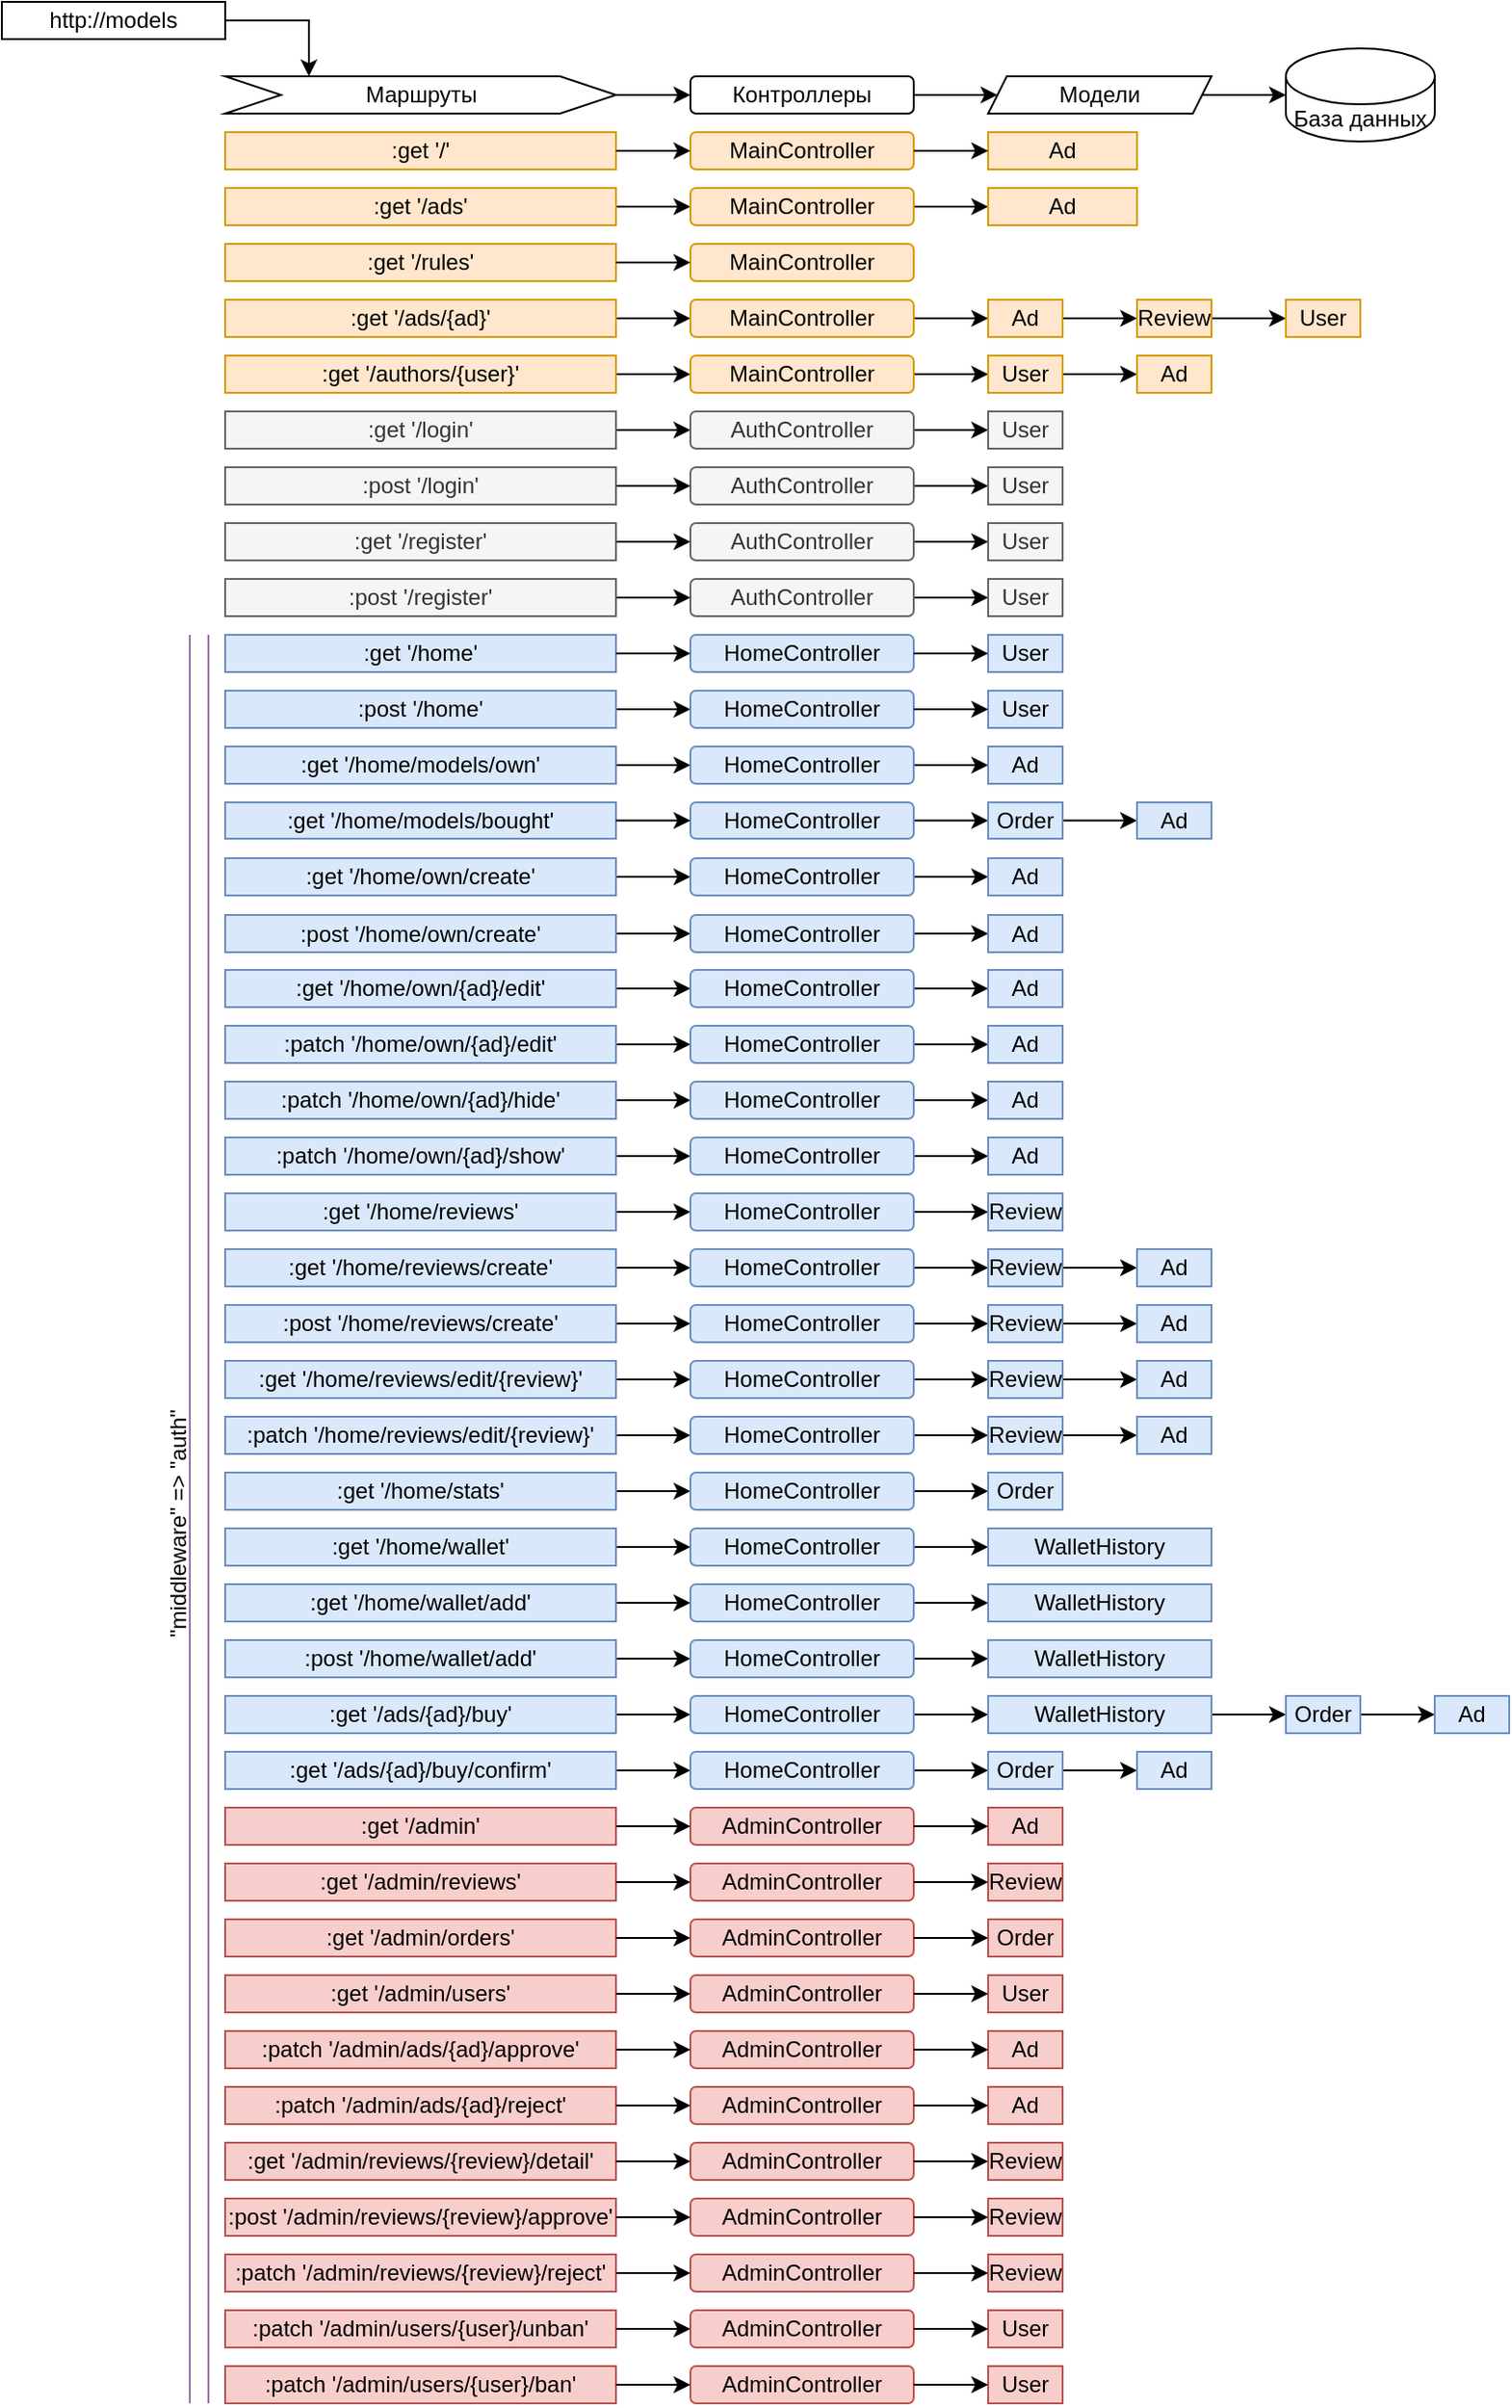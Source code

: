 <mxfile version="19.0.3" type="device"><diagram id="nR9Y8gjGXvf0yAQAYf_S" name="Страница 1"><mxGraphModel dx="1117" dy="770" grid="1" gridSize="10" guides="1" tooltips="1" connect="1" arrows="1" fold="1" page="1" pageScale="1" pageWidth="827" pageHeight="1169" math="0" shadow="0"><root><mxCell id="0"/><mxCell id="1" parent="0"/><mxCell id="RcCVskxeMiSx5ZG48_av-1" value="http://models" style="rounded=0;whiteSpace=wrap;html=1;" parent="1" vertex="1"><mxGeometry x="110" y="160" width="120" height="20" as="geometry"/></mxCell><mxCell id="RcCVskxeMiSx5ZG48_av-3" value="Маршруты" style="html=1;shadow=0;dashed=0;align=center;verticalAlign=middle;shape=mxgraph.arrows2.arrow;dy=0;dx=30;notch=30;" parent="1" vertex="1"><mxGeometry x="230" y="200" width="210" height="20" as="geometry"/></mxCell><mxCell id="RcCVskxeMiSx5ZG48_av-4" value="Контроллеры" style="rounded=1;whiteSpace=wrap;html=1;" parent="1" vertex="1"><mxGeometry x="480" y="200" width="120" height="20" as="geometry"/></mxCell><mxCell id="RcCVskxeMiSx5ZG48_av-5" value="Модели" style="shape=parallelogram;perimeter=parallelogramPerimeter;whiteSpace=wrap;html=1;fixedSize=1;size=10;" parent="1" vertex="1"><mxGeometry x="640" y="200" width="120" height="20" as="geometry"/></mxCell><mxCell id="RcCVskxeMiSx5ZG48_av-6" value="База данных" style="shape=cylinder3;whiteSpace=wrap;html=1;boundedLbl=1;backgroundOutline=1;size=15;" parent="1" vertex="1"><mxGeometry x="800" y="185" width="80" height="50" as="geometry"/></mxCell><mxCell id="RcCVskxeMiSx5ZG48_av-7" value="" style="endArrow=classic;html=1;rounded=0;entryX=0;entryY=0;entryDx=45;entryDy=0;entryPerimeter=0;exitX=1;exitY=0.5;exitDx=0;exitDy=0;" parent="1" source="RcCVskxeMiSx5ZG48_av-1" target="RcCVskxeMiSx5ZG48_av-3" edge="1"><mxGeometry width="50" height="50" relative="1" as="geometry"><mxPoint x="270" y="300" as="sourcePoint"/><mxPoint x="320" y="250" as="targetPoint"/><Array as="points"><mxPoint x="275" y="170"/></Array></mxGeometry></mxCell><mxCell id="RcCVskxeMiSx5ZG48_av-8" value="" style="endArrow=classic;html=1;rounded=0;entryX=0;entryY=0.5;entryDx=0;entryDy=0;exitX=1;exitY=0.5;exitDx=0;exitDy=0;exitPerimeter=0;" parent="1" source="RcCVskxeMiSx5ZG48_av-3" target="RcCVskxeMiSx5ZG48_av-4" edge="1"><mxGeometry width="50" height="50" relative="1" as="geometry"><mxPoint x="420" y="330" as="sourcePoint"/><mxPoint x="470" y="280" as="targetPoint"/></mxGeometry></mxCell><mxCell id="RcCVskxeMiSx5ZG48_av-9" value="" style="endArrow=classic;html=1;rounded=0;entryX=0;entryY=0.5;entryDx=0;entryDy=0;exitX=1;exitY=0.5;exitDx=0;exitDy=0;" parent="1" source="RcCVskxeMiSx5ZG48_av-4" target="RcCVskxeMiSx5ZG48_av-5" edge="1"><mxGeometry width="50" height="50" relative="1" as="geometry"><mxPoint x="580" y="330" as="sourcePoint"/><mxPoint x="630" y="280" as="targetPoint"/></mxGeometry></mxCell><mxCell id="RcCVskxeMiSx5ZG48_av-10" value="" style="endArrow=classic;html=1;rounded=0;exitX=1;exitY=0.5;exitDx=0;exitDy=0;" parent="1" source="RcCVskxeMiSx5ZG48_av-5" target="RcCVskxeMiSx5ZG48_av-6" edge="1"><mxGeometry width="50" height="50" relative="1" as="geometry"><mxPoint x="640" y="320" as="sourcePoint"/><mxPoint x="800" y="220" as="targetPoint"/></mxGeometry></mxCell><mxCell id="RcCVskxeMiSx5ZG48_av-11" value=":get '/'" style="rounded=0;whiteSpace=wrap;html=1;fillColor=#ffe6cc;strokeColor=#d79b00;" parent="1" vertex="1"><mxGeometry x="230" y="230" width="210" height="20" as="geometry"/></mxCell><mxCell id="RcCVskxeMiSx5ZG48_av-13" value="MainController" style="rounded=1;whiteSpace=wrap;html=1;fillColor=#ffe6cc;strokeColor=#d79b00;" parent="1" vertex="1"><mxGeometry x="480" y="230" width="120" height="20" as="geometry"/></mxCell><mxCell id="RcCVskxeMiSx5ZG48_av-14" value="Ad" style="rounded=0;whiteSpace=wrap;html=1;fillColor=#ffe6cc;strokeColor=#d79b00;" parent="1" vertex="1"><mxGeometry x="640" y="230" width="80" height="20" as="geometry"/></mxCell><mxCell id="RcCVskxeMiSx5ZG48_av-15" value="" style="endArrow=classic;html=1;rounded=0;entryX=0;entryY=0.5;entryDx=0;entryDy=0;exitX=1;exitY=0.5;exitDx=0;exitDy=0;" parent="1" source="RcCVskxeMiSx5ZG48_av-11" target="RcCVskxeMiSx5ZG48_av-13" edge="1"><mxGeometry width="50" height="50" relative="1" as="geometry"><mxPoint x="430" y="310" as="sourcePoint"/><mxPoint x="480" y="260" as="targetPoint"/></mxGeometry></mxCell><mxCell id="RcCVskxeMiSx5ZG48_av-16" value="" style="endArrow=classic;html=1;rounded=0;entryX=0;entryY=0.5;entryDx=0;entryDy=0;exitX=1;exitY=0.5;exitDx=0;exitDy=0;" parent="1" source="RcCVskxeMiSx5ZG48_av-13" target="RcCVskxeMiSx5ZG48_av-14" edge="1"><mxGeometry width="50" height="50" relative="1" as="geometry"><mxPoint x="560" y="340" as="sourcePoint"/><mxPoint x="610" y="290" as="targetPoint"/></mxGeometry></mxCell><mxCell id="RcCVskxeMiSx5ZG48_av-21" value="" style="edgeStyle=orthogonalEdgeStyle;rounded=0;orthogonalLoop=1;jettySize=auto;html=1;" parent="1" source="RcCVskxeMiSx5ZG48_av-17" target="RcCVskxeMiSx5ZG48_av-18" edge="1"><mxGeometry relative="1" as="geometry"/></mxCell><mxCell id="RcCVskxeMiSx5ZG48_av-17" value=":get '/ads'" style="rounded=0;whiteSpace=wrap;html=1;fillColor=#ffe6cc;strokeColor=#d79b00;" parent="1" vertex="1"><mxGeometry x="230" y="260" width="210" height="20" as="geometry"/></mxCell><mxCell id="RcCVskxeMiSx5ZG48_av-22" value="" style="edgeStyle=orthogonalEdgeStyle;rounded=0;orthogonalLoop=1;jettySize=auto;html=1;" parent="1" source="RcCVskxeMiSx5ZG48_av-18" target="RcCVskxeMiSx5ZG48_av-19" edge="1"><mxGeometry relative="1" as="geometry"/></mxCell><mxCell id="RcCVskxeMiSx5ZG48_av-18" value="MainController" style="rounded=1;whiteSpace=wrap;html=1;fillColor=#ffe6cc;strokeColor=#d79b00;" parent="1" vertex="1"><mxGeometry x="480" y="260" width="120" height="20" as="geometry"/></mxCell><mxCell id="RcCVskxeMiSx5ZG48_av-19" value="Ad" style="rounded=0;whiteSpace=wrap;html=1;fillColor=#ffe6cc;strokeColor=#d79b00;" parent="1" vertex="1"><mxGeometry x="640" y="260" width="80" height="20" as="geometry"/></mxCell><mxCell id="RcCVskxeMiSx5ZG48_av-24" value=":get '/rules'" style="rounded=0;whiteSpace=wrap;html=1;fillColor=#ffe6cc;strokeColor=#d79b00;" parent="1" vertex="1"><mxGeometry x="230" y="290" width="210" height="20" as="geometry"/></mxCell><mxCell id="RcCVskxeMiSx5ZG48_av-25" value="MainController" style="rounded=1;whiteSpace=wrap;html=1;fillColor=#ffe6cc;strokeColor=#d79b00;" parent="1" vertex="1"><mxGeometry x="480" y="290" width="120" height="20" as="geometry"/></mxCell><mxCell id="RcCVskxeMiSx5ZG48_av-27" value="" style="endArrow=classic;html=1;rounded=0;" parent="1" source="RcCVskxeMiSx5ZG48_av-24" target="RcCVskxeMiSx5ZG48_av-25" edge="1"><mxGeometry width="50" height="50" relative="1" as="geometry"><mxPoint x="350" y="420" as="sourcePoint"/><mxPoint x="400" y="370" as="targetPoint"/></mxGeometry></mxCell><mxCell id="RcCVskxeMiSx5ZG48_av-28" value="" style="edgeStyle=orthogonalEdgeStyle;rounded=0;orthogonalLoop=1;jettySize=auto;html=1;" parent="1" source="RcCVskxeMiSx5ZG48_av-29" target="RcCVskxeMiSx5ZG48_av-31" edge="1"><mxGeometry relative="1" as="geometry"/></mxCell><mxCell id="RcCVskxeMiSx5ZG48_av-29" value=":get '/ads/{ad}'" style="rounded=0;whiteSpace=wrap;html=1;fillColor=#ffe6cc;strokeColor=#d79b00;" parent="1" vertex="1"><mxGeometry x="230" y="320" width="210" height="20" as="geometry"/></mxCell><mxCell id="RcCVskxeMiSx5ZG48_av-30" value="" style="edgeStyle=orthogonalEdgeStyle;rounded=0;orthogonalLoop=1;jettySize=auto;html=1;" parent="1" source="RcCVskxeMiSx5ZG48_av-31" target="RcCVskxeMiSx5ZG48_av-32" edge="1"><mxGeometry relative="1" as="geometry"/></mxCell><mxCell id="RcCVskxeMiSx5ZG48_av-31" value="MainController" style="rounded=1;whiteSpace=wrap;html=1;fillColor=#ffe6cc;strokeColor=#d79b00;" parent="1" vertex="1"><mxGeometry x="480" y="320" width="120" height="20" as="geometry"/></mxCell><mxCell id="RcCVskxeMiSx5ZG48_av-104" value="" style="edgeStyle=orthogonalEdgeStyle;rounded=0;orthogonalLoop=1;jettySize=auto;html=1;" parent="1" source="RcCVskxeMiSx5ZG48_av-32" target="RcCVskxeMiSx5ZG48_av-103" edge="1"><mxGeometry relative="1" as="geometry"/></mxCell><mxCell id="RcCVskxeMiSx5ZG48_av-32" value="Ad" style="rounded=0;whiteSpace=wrap;html=1;fillColor=#ffe6cc;strokeColor=#d79b00;" parent="1" vertex="1"><mxGeometry x="640" y="320" width="40" height="20" as="geometry"/></mxCell><mxCell id="RcCVskxeMiSx5ZG48_av-33" value="" style="edgeStyle=orthogonalEdgeStyle;rounded=0;orthogonalLoop=1;jettySize=auto;html=1;" parent="1" source="RcCVskxeMiSx5ZG48_av-34" target="RcCVskxeMiSx5ZG48_av-36" edge="1"><mxGeometry relative="1" as="geometry"/></mxCell><mxCell id="RcCVskxeMiSx5ZG48_av-34" value=":get '/authors/{user}'" style="rounded=0;whiteSpace=wrap;html=1;fillColor=#ffe6cc;strokeColor=#d79b00;" parent="1" vertex="1"><mxGeometry x="230" y="350" width="210" height="20" as="geometry"/></mxCell><mxCell id="RcCVskxeMiSx5ZG48_av-35" value="" style="edgeStyle=orthogonalEdgeStyle;rounded=0;orthogonalLoop=1;jettySize=auto;html=1;" parent="1" source="RcCVskxeMiSx5ZG48_av-36" target="RcCVskxeMiSx5ZG48_av-37" edge="1"><mxGeometry relative="1" as="geometry"/></mxCell><mxCell id="RcCVskxeMiSx5ZG48_av-36" value="MainController" style="rounded=1;whiteSpace=wrap;html=1;fillColor=#ffe6cc;strokeColor=#d79b00;" parent="1" vertex="1"><mxGeometry x="480" y="350" width="120" height="20" as="geometry"/></mxCell><mxCell id="RcCVskxeMiSx5ZG48_av-108" value="" style="edgeStyle=orthogonalEdgeStyle;rounded=0;orthogonalLoop=1;jettySize=auto;html=1;" parent="1" source="RcCVskxeMiSx5ZG48_av-37" target="RcCVskxeMiSx5ZG48_av-107" edge="1"><mxGeometry relative="1" as="geometry"/></mxCell><mxCell id="RcCVskxeMiSx5ZG48_av-37" value="User" style="rounded=0;whiteSpace=wrap;html=1;fillColor=#ffe6cc;strokeColor=#d79b00;" parent="1" vertex="1"><mxGeometry x="640" y="350" width="40" height="20" as="geometry"/></mxCell><mxCell id="RcCVskxeMiSx5ZG48_av-48" value="" style="edgeStyle=orthogonalEdgeStyle;rounded=0;orthogonalLoop=1;jettySize=auto;html=1;fillColor=#dae8fc;strokeColor=#000000;" parent="1" source="RcCVskxeMiSx5ZG48_av-49" target="RcCVskxeMiSx5ZG48_av-51" edge="1"><mxGeometry relative="1" as="geometry"/></mxCell><mxCell id="RcCVskxeMiSx5ZG48_av-49" value=":get '/home/own/{ad}/edit'" style="rounded=0;whiteSpace=wrap;html=1;fillColor=#dae8fc;strokeColor=#6c8ebf;" parent="1" vertex="1"><mxGeometry x="230" y="680" width="210" height="20" as="geometry"/></mxCell><mxCell id="RcCVskxeMiSx5ZG48_av-50" value="" style="edgeStyle=orthogonalEdgeStyle;rounded=0;orthogonalLoop=1;jettySize=auto;html=1;fillColor=#dae8fc;strokeColor=#000000;" parent="1" source="RcCVskxeMiSx5ZG48_av-51" target="RcCVskxeMiSx5ZG48_av-52" edge="1"><mxGeometry relative="1" as="geometry"/></mxCell><mxCell id="RcCVskxeMiSx5ZG48_av-51" value="HomeController" style="rounded=1;whiteSpace=wrap;html=1;fillColor=#dae8fc;strokeColor=#6c8ebf;" parent="1" vertex="1"><mxGeometry x="480" y="680" width="120" height="20" as="geometry"/></mxCell><mxCell id="RcCVskxeMiSx5ZG48_av-52" value="Ad" style="rounded=0;whiteSpace=wrap;html=1;fillColor=#dae8fc;strokeColor=#6c8ebf;" parent="1" vertex="1"><mxGeometry x="640" y="680" width="40" height="20" as="geometry"/></mxCell><mxCell id="RcCVskxeMiSx5ZG48_av-58" value="" style="edgeStyle=orthogonalEdgeStyle;rounded=0;orthogonalLoop=1;jettySize=auto;html=1;" parent="1" source="RcCVskxeMiSx5ZG48_av-55" target="RcCVskxeMiSx5ZG48_av-56" edge="1"><mxGeometry relative="1" as="geometry"/></mxCell><mxCell id="RcCVskxeMiSx5ZG48_av-55" value=":get '/login'" style="rounded=0;whiteSpace=wrap;html=1;fillColor=#f5f5f5;strokeColor=#666666;fontColor=#333333;" parent="1" vertex="1"><mxGeometry x="230" y="380" width="210" height="20" as="geometry"/></mxCell><mxCell id="RcCVskxeMiSx5ZG48_av-59" value="" style="edgeStyle=orthogonalEdgeStyle;rounded=0;orthogonalLoop=1;jettySize=auto;html=1;" parent="1" source="RcCVskxeMiSx5ZG48_av-56" target="RcCVskxeMiSx5ZG48_av-57" edge="1"><mxGeometry relative="1" as="geometry"/></mxCell><mxCell id="RcCVskxeMiSx5ZG48_av-56" value="AuthController" style="rounded=1;whiteSpace=wrap;html=1;fillColor=#f5f5f5;strokeColor=#666666;fontColor=#333333;" parent="1" vertex="1"><mxGeometry x="480" y="380" width="120" height="20" as="geometry"/></mxCell><mxCell id="RcCVskxeMiSx5ZG48_av-57" value="User" style="rounded=0;whiteSpace=wrap;html=1;fillColor=#f5f5f5;strokeColor=#666666;fontColor=#333333;" parent="1" vertex="1"><mxGeometry x="640" y="380" width="40" height="20" as="geometry"/></mxCell><mxCell id="RcCVskxeMiSx5ZG48_av-60" value="" style="edgeStyle=orthogonalEdgeStyle;rounded=0;orthogonalLoop=1;jettySize=auto;html=1;" parent="1" source="RcCVskxeMiSx5ZG48_av-61" target="RcCVskxeMiSx5ZG48_av-63" edge="1"><mxGeometry relative="1" as="geometry"/></mxCell><mxCell id="RcCVskxeMiSx5ZG48_av-61" value=":post '/login'" style="rounded=0;whiteSpace=wrap;html=1;fillColor=#f5f5f5;strokeColor=#666666;fontColor=#333333;" parent="1" vertex="1"><mxGeometry x="230" y="410" width="210" height="20" as="geometry"/></mxCell><mxCell id="RcCVskxeMiSx5ZG48_av-62" value="" style="edgeStyle=orthogonalEdgeStyle;rounded=0;orthogonalLoop=1;jettySize=auto;html=1;" parent="1" source="RcCVskxeMiSx5ZG48_av-63" target="RcCVskxeMiSx5ZG48_av-64" edge="1"><mxGeometry relative="1" as="geometry"/></mxCell><mxCell id="RcCVskxeMiSx5ZG48_av-63" value="AuthController" style="rounded=1;whiteSpace=wrap;html=1;fillColor=#f5f5f5;strokeColor=#666666;fontColor=#333333;" parent="1" vertex="1"><mxGeometry x="480" y="410" width="120" height="20" as="geometry"/></mxCell><mxCell id="RcCVskxeMiSx5ZG48_av-64" value="User" style="rounded=0;whiteSpace=wrap;html=1;fillColor=#f5f5f5;strokeColor=#666666;fontColor=#333333;" parent="1" vertex="1"><mxGeometry x="640" y="410" width="40" height="20" as="geometry"/></mxCell><mxCell id="RcCVskxeMiSx5ZG48_av-65" value="" style="edgeStyle=orthogonalEdgeStyle;rounded=0;orthogonalLoop=1;jettySize=auto;html=1;" parent="1" source="RcCVskxeMiSx5ZG48_av-66" target="RcCVskxeMiSx5ZG48_av-68" edge="1"><mxGeometry relative="1" as="geometry"/></mxCell><mxCell id="RcCVskxeMiSx5ZG48_av-66" value=":get '/register'" style="rounded=0;whiteSpace=wrap;html=1;fillColor=#f5f5f5;strokeColor=#666666;fontColor=#333333;" parent="1" vertex="1"><mxGeometry x="230" y="440" width="210" height="20" as="geometry"/></mxCell><mxCell id="RcCVskxeMiSx5ZG48_av-67" value="" style="edgeStyle=orthogonalEdgeStyle;rounded=0;orthogonalLoop=1;jettySize=auto;html=1;" parent="1" source="RcCVskxeMiSx5ZG48_av-68" target="RcCVskxeMiSx5ZG48_av-69" edge="1"><mxGeometry relative="1" as="geometry"/></mxCell><mxCell id="RcCVskxeMiSx5ZG48_av-68" value="AuthController" style="rounded=1;whiteSpace=wrap;html=1;fillColor=#f5f5f5;strokeColor=#666666;fontColor=#333333;" parent="1" vertex="1"><mxGeometry x="480" y="440" width="120" height="20" as="geometry"/></mxCell><mxCell id="RcCVskxeMiSx5ZG48_av-69" value="User" style="rounded=0;whiteSpace=wrap;html=1;fillColor=#f5f5f5;strokeColor=#666666;fontColor=#333333;" parent="1" vertex="1"><mxGeometry x="640" y="440" width="40" height="20" as="geometry"/></mxCell><mxCell id="RcCVskxeMiSx5ZG48_av-70" value="" style="edgeStyle=orthogonalEdgeStyle;rounded=0;orthogonalLoop=1;jettySize=auto;html=1;" parent="1" source="RcCVskxeMiSx5ZG48_av-71" target="RcCVskxeMiSx5ZG48_av-73" edge="1"><mxGeometry relative="1" as="geometry"/></mxCell><mxCell id="RcCVskxeMiSx5ZG48_av-71" value=":post '/register'" style="rounded=0;whiteSpace=wrap;html=1;fillColor=#f5f5f5;strokeColor=#666666;fontColor=#333333;" parent="1" vertex="1"><mxGeometry x="230" y="470" width="210" height="20" as="geometry"/></mxCell><mxCell id="RcCVskxeMiSx5ZG48_av-72" value="" style="edgeStyle=orthogonalEdgeStyle;rounded=0;orthogonalLoop=1;jettySize=auto;html=1;" parent="1" source="RcCVskxeMiSx5ZG48_av-73" target="RcCVskxeMiSx5ZG48_av-74" edge="1"><mxGeometry relative="1" as="geometry"/></mxCell><mxCell id="RcCVskxeMiSx5ZG48_av-73" value="AuthController" style="rounded=1;whiteSpace=wrap;html=1;fillColor=#f5f5f5;strokeColor=#666666;fontColor=#333333;" parent="1" vertex="1"><mxGeometry x="480" y="470" width="120" height="20" as="geometry"/></mxCell><mxCell id="RcCVskxeMiSx5ZG48_av-74" value="User" style="rounded=0;whiteSpace=wrap;html=1;fillColor=#f5f5f5;strokeColor=#666666;fontColor=#333333;" parent="1" vertex="1"><mxGeometry x="640" y="470" width="40" height="20" as="geometry"/></mxCell><mxCell id="RcCVskxeMiSx5ZG48_av-80" value=":get '/home'" style="rounded=0;whiteSpace=wrap;html=1;fillColor=#dae8fc;strokeColor=#6c8ebf;" parent="1" vertex="1"><mxGeometry x="230" y="500" width="210" height="20" as="geometry"/></mxCell><mxCell id="RcCVskxeMiSx5ZG48_av-81" value="HomeController" style="rounded=1;whiteSpace=wrap;html=1;fillColor=#dae8fc;strokeColor=#6c8ebf;" parent="1" vertex="1"><mxGeometry x="480" y="500" width="120" height="20" as="geometry"/></mxCell><mxCell id="RcCVskxeMiSx5ZG48_av-82" value="User" style="rounded=0;whiteSpace=wrap;html=1;fillColor=#dae8fc;strokeColor=#6c8ebf;" parent="1" vertex="1"><mxGeometry x="640" y="500" width="40" height="20" as="geometry"/></mxCell><mxCell id="RcCVskxeMiSx5ZG48_av-83" value="" style="endArrow=classic;html=1;rounded=0;entryX=0;entryY=0.5;entryDx=0;entryDy=0;exitX=1;exitY=0.5;exitDx=0;exitDy=0;" parent="1" source="RcCVskxeMiSx5ZG48_av-80" target="RcCVskxeMiSx5ZG48_av-81" edge="1"><mxGeometry width="50" height="50" relative="1" as="geometry"><mxPoint x="430" y="560" as="sourcePoint"/><mxPoint x="480" y="510" as="targetPoint"/></mxGeometry></mxCell><mxCell id="RcCVskxeMiSx5ZG48_av-84" value="" style="endArrow=classic;html=1;rounded=0;entryX=0;entryY=0.5;entryDx=0;entryDy=0;exitX=1;exitY=0.5;exitDx=0;exitDy=0;" parent="1" source="RcCVskxeMiSx5ZG48_av-81" target="RcCVskxeMiSx5ZG48_av-82" edge="1"><mxGeometry width="50" height="50" relative="1" as="geometry"><mxPoint x="560" y="590" as="sourcePoint"/><mxPoint x="610" y="540" as="targetPoint"/></mxGeometry></mxCell><mxCell id="RcCVskxeMiSx5ZG48_av-85" value="" style="edgeStyle=orthogonalEdgeStyle;rounded=0;orthogonalLoop=1;jettySize=auto;html=1;fillColor=#dae8fc;strokeColor=#000000;" parent="1" source="RcCVskxeMiSx5ZG48_av-86" target="RcCVskxeMiSx5ZG48_av-88" edge="1"><mxGeometry relative="1" as="geometry"/></mxCell><mxCell id="RcCVskxeMiSx5ZG48_av-86" value=":get '/home/models/own'" style="rounded=0;whiteSpace=wrap;html=1;fillColor=#dae8fc;strokeColor=#6c8ebf;" parent="1" vertex="1"><mxGeometry x="230" y="560" width="210" height="20" as="geometry"/></mxCell><mxCell id="RcCVskxeMiSx5ZG48_av-87" value="" style="edgeStyle=orthogonalEdgeStyle;rounded=0;orthogonalLoop=1;jettySize=auto;html=1;fillColor=#dae8fc;strokeColor=#000000;" parent="1" source="RcCVskxeMiSx5ZG48_av-88" target="RcCVskxeMiSx5ZG48_av-89" edge="1"><mxGeometry relative="1" as="geometry"/></mxCell><mxCell id="RcCVskxeMiSx5ZG48_av-88" value="HomeController" style="rounded=1;whiteSpace=wrap;html=1;fillColor=#dae8fc;strokeColor=#6c8ebf;" parent="1" vertex="1"><mxGeometry x="480" y="560" width="120" height="20" as="geometry"/></mxCell><mxCell id="RcCVskxeMiSx5ZG48_av-89" value="Ad" style="rounded=0;whiteSpace=wrap;html=1;fillColor=#dae8fc;strokeColor=#6c8ebf;" parent="1" vertex="1"><mxGeometry x="640" y="560" width="40" height="20" as="geometry"/></mxCell><mxCell id="RcCVskxeMiSx5ZG48_av-90" value=":get '/home/models/bought'" style="rounded=0;whiteSpace=wrap;html=1;fillColor=#dae8fc;strokeColor=#6c8ebf;" parent="1" vertex="1"><mxGeometry x="230" y="590" width="210" height="19.5" as="geometry"/></mxCell><mxCell id="RcCVskxeMiSx5ZG48_av-117" value="" style="edgeStyle=orthogonalEdgeStyle;rounded=0;orthogonalLoop=1;jettySize=auto;html=1;strokeColor=#000000;" parent="1" source="RcCVskxeMiSx5ZG48_av-91" target="RcCVskxeMiSx5ZG48_av-116" edge="1"><mxGeometry relative="1" as="geometry"/></mxCell><mxCell id="RcCVskxeMiSx5ZG48_av-91" value="HomeController" style="rounded=1;whiteSpace=wrap;html=1;fillColor=#dae8fc;strokeColor=#6c8ebf;" parent="1" vertex="1"><mxGeometry x="480" y="590" width="120" height="19.5" as="geometry"/></mxCell><mxCell id="RcCVskxeMiSx5ZG48_av-92" value="" style="endArrow=classic;html=1;rounded=0;fillColor=#dae8fc;strokeColor=#000000;" parent="1" source="RcCVskxeMiSx5ZG48_av-90" target="RcCVskxeMiSx5ZG48_av-91" edge="1"><mxGeometry width="50" height="50" relative="1" as="geometry"><mxPoint x="350" y="720" as="sourcePoint"/><mxPoint x="400" y="670" as="targetPoint"/></mxGeometry></mxCell><mxCell id="RcCVskxeMiSx5ZG48_av-93" value="" style="edgeStyle=orthogonalEdgeStyle;rounded=0;orthogonalLoop=1;jettySize=auto;html=1;fillColor=#dae8fc;strokeColor=#000000;" parent="1" source="RcCVskxeMiSx5ZG48_av-94" target="RcCVskxeMiSx5ZG48_av-96" edge="1"><mxGeometry relative="1" as="geometry"/></mxCell><mxCell id="RcCVskxeMiSx5ZG48_av-94" value=":get '/home/own/create'" style="rounded=0;whiteSpace=wrap;html=1;fillColor=#dae8fc;strokeColor=#6c8ebf;" parent="1" vertex="1"><mxGeometry x="230" y="620" width="210" height="20" as="geometry"/></mxCell><mxCell id="RcCVskxeMiSx5ZG48_av-95" value="" style="edgeStyle=orthogonalEdgeStyle;rounded=0;orthogonalLoop=1;jettySize=auto;html=1;fillColor=#dae8fc;strokeColor=#000000;" parent="1" source="RcCVskxeMiSx5ZG48_av-96" target="RcCVskxeMiSx5ZG48_av-97" edge="1"><mxGeometry relative="1" as="geometry"/></mxCell><mxCell id="RcCVskxeMiSx5ZG48_av-96" value="HomeController" style="rounded=1;whiteSpace=wrap;html=1;fillColor=#dae8fc;strokeColor=#6c8ebf;" parent="1" vertex="1"><mxGeometry x="480" y="620" width="120" height="20" as="geometry"/></mxCell><mxCell id="RcCVskxeMiSx5ZG48_av-97" value="Ad" style="rounded=0;whiteSpace=wrap;html=1;fillColor=#dae8fc;strokeColor=#6c8ebf;" parent="1" vertex="1"><mxGeometry x="640" y="620" width="40" height="20" as="geometry"/></mxCell><mxCell id="RcCVskxeMiSx5ZG48_av-98" value="" style="edgeStyle=orthogonalEdgeStyle;rounded=0;orthogonalLoop=1;jettySize=auto;html=1;fillColor=#dae8fc;strokeColor=#000000;" parent="1" source="RcCVskxeMiSx5ZG48_av-99" target="RcCVskxeMiSx5ZG48_av-101" edge="1"><mxGeometry relative="1" as="geometry"/></mxCell><mxCell id="RcCVskxeMiSx5ZG48_av-99" value=":post '/home/own/create'" style="rounded=0;whiteSpace=wrap;html=1;fillColor=#dae8fc;strokeColor=#6c8ebf;" parent="1" vertex="1"><mxGeometry x="230" y="650.5" width="210" height="20" as="geometry"/></mxCell><mxCell id="RcCVskxeMiSx5ZG48_av-100" value="" style="edgeStyle=orthogonalEdgeStyle;rounded=0;orthogonalLoop=1;jettySize=auto;html=1;fillColor=#dae8fc;strokeColor=#000000;" parent="1" source="RcCVskxeMiSx5ZG48_av-101" target="RcCVskxeMiSx5ZG48_av-102" edge="1"><mxGeometry relative="1" as="geometry"/></mxCell><mxCell id="RcCVskxeMiSx5ZG48_av-101" value="HomeController" style="rounded=1;whiteSpace=wrap;html=1;fillColor=#dae8fc;strokeColor=#6c8ebf;" parent="1" vertex="1"><mxGeometry x="480" y="650.5" width="120" height="20" as="geometry"/></mxCell><mxCell id="RcCVskxeMiSx5ZG48_av-102" value="Ad" style="rounded=0;whiteSpace=wrap;html=1;fillColor=#dae8fc;strokeColor=#6c8ebf;" parent="1" vertex="1"><mxGeometry x="640" y="650.5" width="40" height="20" as="geometry"/></mxCell><mxCell id="RcCVskxeMiSx5ZG48_av-106" value="" style="edgeStyle=orthogonalEdgeStyle;rounded=0;orthogonalLoop=1;jettySize=auto;html=1;" parent="1" source="RcCVskxeMiSx5ZG48_av-103" target="RcCVskxeMiSx5ZG48_av-105" edge="1"><mxGeometry relative="1" as="geometry"/></mxCell><mxCell id="RcCVskxeMiSx5ZG48_av-103" value="Review" style="rounded=0;whiteSpace=wrap;html=1;fillColor=#ffe6cc;strokeColor=#d79b00;" parent="1" vertex="1"><mxGeometry x="720" y="320" width="40" height="20" as="geometry"/></mxCell><mxCell id="RcCVskxeMiSx5ZG48_av-105" value="User" style="rounded=0;whiteSpace=wrap;html=1;fillColor=#ffe6cc;strokeColor=#d79b00;" parent="1" vertex="1"><mxGeometry x="800" y="320" width="40" height="20" as="geometry"/></mxCell><mxCell id="RcCVskxeMiSx5ZG48_av-107" value="Ad" style="rounded=0;whiteSpace=wrap;html=1;fillColor=#ffe6cc;strokeColor=#d79b00;" parent="1" vertex="1"><mxGeometry x="720" y="350" width="40" height="20" as="geometry"/></mxCell><mxCell id="RcCVskxeMiSx5ZG48_av-114" value="" style="edgeStyle=orthogonalEdgeStyle;rounded=0;orthogonalLoop=1;jettySize=auto;html=1;" parent="1" source="RcCVskxeMiSx5ZG48_av-109" target="RcCVskxeMiSx5ZG48_av-111" edge="1"><mxGeometry relative="1" as="geometry"/></mxCell><mxCell id="RcCVskxeMiSx5ZG48_av-109" value=":post '/home'" style="rounded=0;whiteSpace=wrap;html=1;fillColor=#dae8fc;strokeColor=#6c8ebf;" parent="1" vertex="1"><mxGeometry x="230" y="530" width="210" height="20" as="geometry"/></mxCell><mxCell id="RcCVskxeMiSx5ZG48_av-111" value="HomeController" style="rounded=1;whiteSpace=wrap;html=1;fillColor=#dae8fc;strokeColor=#6c8ebf;" parent="1" vertex="1"><mxGeometry x="480" y="530" width="120" height="20" as="geometry"/></mxCell><mxCell id="RcCVskxeMiSx5ZG48_av-112" value="User" style="rounded=0;whiteSpace=wrap;html=1;fillColor=#dae8fc;strokeColor=#6c8ebf;" parent="1" vertex="1"><mxGeometry x="640" y="530" width="40" height="20" as="geometry"/></mxCell><mxCell id="RcCVskxeMiSx5ZG48_av-113" value="" style="endArrow=classic;html=1;rounded=0;entryX=0;entryY=0.5;entryDx=0;entryDy=0;exitX=1;exitY=0.5;exitDx=0;exitDy=0;" parent="1" source="RcCVskxeMiSx5ZG48_av-111" target="RcCVskxeMiSx5ZG48_av-112" edge="1"><mxGeometry width="50" height="50" relative="1" as="geometry"><mxPoint x="560" y="620" as="sourcePoint"/><mxPoint x="610" y="570" as="targetPoint"/></mxGeometry></mxCell><mxCell id="RcCVskxeMiSx5ZG48_av-119" value="" style="edgeStyle=orthogonalEdgeStyle;rounded=0;orthogonalLoop=1;jettySize=auto;html=1;strokeColor=#000000;" parent="1" source="RcCVskxeMiSx5ZG48_av-116" target="RcCVskxeMiSx5ZG48_av-118" edge="1"><mxGeometry relative="1" as="geometry"/></mxCell><mxCell id="RcCVskxeMiSx5ZG48_av-116" value="Order" style="rounded=0;whiteSpace=wrap;html=1;fillColor=#dae8fc;strokeColor=#6c8ebf;" parent="1" vertex="1"><mxGeometry x="640" y="590" width="40" height="19.5" as="geometry"/></mxCell><mxCell id="RcCVskxeMiSx5ZG48_av-118" value="Ad" style="rounded=0;whiteSpace=wrap;html=1;fillColor=#dae8fc;strokeColor=#6c8ebf;" parent="1" vertex="1"><mxGeometry x="720" y="590" width="40" height="19.5" as="geometry"/></mxCell><mxCell id="RcCVskxeMiSx5ZG48_av-120" value="" style="edgeStyle=orthogonalEdgeStyle;rounded=0;orthogonalLoop=1;jettySize=auto;html=1;fillColor=#dae8fc;strokeColor=#000000;" parent="1" source="RcCVskxeMiSx5ZG48_av-121" target="RcCVskxeMiSx5ZG48_av-123" edge="1"><mxGeometry relative="1" as="geometry"/></mxCell><mxCell id="RcCVskxeMiSx5ZG48_av-121" value=":patch '/home/own/{ad}/edit'" style="rounded=0;whiteSpace=wrap;html=1;fillColor=#dae8fc;strokeColor=#6c8ebf;" parent="1" vertex="1"><mxGeometry x="230" y="710" width="210" height="20" as="geometry"/></mxCell><mxCell id="RcCVskxeMiSx5ZG48_av-122" value="" style="edgeStyle=orthogonalEdgeStyle;rounded=0;orthogonalLoop=1;jettySize=auto;html=1;fillColor=#dae8fc;strokeColor=#000000;" parent="1" source="RcCVskxeMiSx5ZG48_av-123" target="RcCVskxeMiSx5ZG48_av-124" edge="1"><mxGeometry relative="1" as="geometry"/></mxCell><mxCell id="RcCVskxeMiSx5ZG48_av-123" value="HomeController" style="rounded=1;whiteSpace=wrap;html=1;fillColor=#dae8fc;strokeColor=#6c8ebf;" parent="1" vertex="1"><mxGeometry x="480" y="710" width="120" height="20" as="geometry"/></mxCell><mxCell id="RcCVskxeMiSx5ZG48_av-124" value="Ad" style="rounded=0;whiteSpace=wrap;html=1;fillColor=#dae8fc;strokeColor=#6c8ebf;" parent="1" vertex="1"><mxGeometry x="640" y="710" width="40" height="20" as="geometry"/></mxCell><mxCell id="RcCVskxeMiSx5ZG48_av-125" value="" style="edgeStyle=orthogonalEdgeStyle;rounded=0;orthogonalLoop=1;jettySize=auto;html=1;fillColor=#dae8fc;strokeColor=#000000;" parent="1" source="RcCVskxeMiSx5ZG48_av-126" target="RcCVskxeMiSx5ZG48_av-128" edge="1"><mxGeometry relative="1" as="geometry"/></mxCell><mxCell id="RcCVskxeMiSx5ZG48_av-126" value=":patch '/home/own/{ad}/hide'" style="rounded=0;whiteSpace=wrap;html=1;fillColor=#dae8fc;strokeColor=#6c8ebf;" parent="1" vertex="1"><mxGeometry x="230" y="740" width="210" height="20" as="geometry"/></mxCell><mxCell id="RcCVskxeMiSx5ZG48_av-127" value="" style="edgeStyle=orthogonalEdgeStyle;rounded=0;orthogonalLoop=1;jettySize=auto;html=1;fillColor=#dae8fc;strokeColor=#000000;" parent="1" source="RcCVskxeMiSx5ZG48_av-128" target="RcCVskxeMiSx5ZG48_av-129" edge="1"><mxGeometry relative="1" as="geometry"/></mxCell><mxCell id="RcCVskxeMiSx5ZG48_av-128" value="HomeController" style="rounded=1;whiteSpace=wrap;html=1;fillColor=#dae8fc;strokeColor=#6c8ebf;" parent="1" vertex="1"><mxGeometry x="480" y="740" width="120" height="20" as="geometry"/></mxCell><mxCell id="RcCVskxeMiSx5ZG48_av-129" value="Ad" style="rounded=0;whiteSpace=wrap;html=1;fillColor=#dae8fc;strokeColor=#6c8ebf;" parent="1" vertex="1"><mxGeometry x="640" y="740" width="40" height="20" as="geometry"/></mxCell><mxCell id="RcCVskxeMiSx5ZG48_av-130" value="" style="edgeStyle=orthogonalEdgeStyle;rounded=0;orthogonalLoop=1;jettySize=auto;html=1;fillColor=#dae8fc;strokeColor=#000000;" parent="1" source="RcCVskxeMiSx5ZG48_av-131" target="RcCVskxeMiSx5ZG48_av-133" edge="1"><mxGeometry relative="1" as="geometry"/></mxCell><mxCell id="RcCVskxeMiSx5ZG48_av-131" value=":patch '/home/own/{ad}/show'" style="rounded=0;whiteSpace=wrap;html=1;fillColor=#dae8fc;strokeColor=#6c8ebf;" parent="1" vertex="1"><mxGeometry x="230" y="770" width="210" height="20" as="geometry"/></mxCell><mxCell id="RcCVskxeMiSx5ZG48_av-132" value="" style="edgeStyle=orthogonalEdgeStyle;rounded=0;orthogonalLoop=1;jettySize=auto;html=1;fillColor=#dae8fc;strokeColor=#000000;" parent="1" source="RcCVskxeMiSx5ZG48_av-133" target="RcCVskxeMiSx5ZG48_av-134" edge="1"><mxGeometry relative="1" as="geometry"/></mxCell><mxCell id="RcCVskxeMiSx5ZG48_av-133" value="HomeController" style="rounded=1;whiteSpace=wrap;html=1;fillColor=#dae8fc;strokeColor=#6c8ebf;" parent="1" vertex="1"><mxGeometry x="480" y="770" width="120" height="20" as="geometry"/></mxCell><mxCell id="RcCVskxeMiSx5ZG48_av-134" value="Ad" style="rounded=0;whiteSpace=wrap;html=1;fillColor=#dae8fc;strokeColor=#6c8ebf;" parent="1" vertex="1"><mxGeometry x="640" y="770" width="40" height="20" as="geometry"/></mxCell><mxCell id="RcCVskxeMiSx5ZG48_av-136" value="" style="edgeStyle=orthogonalEdgeStyle;rounded=0;orthogonalLoop=1;jettySize=auto;html=1;fillColor=#dae8fc;strokeColor=#000000;" parent="1" source="RcCVskxeMiSx5ZG48_av-137" target="RcCVskxeMiSx5ZG48_av-139" edge="1"><mxGeometry relative="1" as="geometry"/></mxCell><mxCell id="RcCVskxeMiSx5ZG48_av-137" value=":get '/home/reviews'" style="rounded=0;whiteSpace=wrap;html=1;fillColor=#dae8fc;strokeColor=#6c8ebf;" parent="1" vertex="1"><mxGeometry x="230" y="800" width="210" height="20" as="geometry"/></mxCell><mxCell id="RcCVskxeMiSx5ZG48_av-138" value="" style="edgeStyle=orthogonalEdgeStyle;rounded=0;orthogonalLoop=1;jettySize=auto;html=1;fillColor=#dae8fc;strokeColor=#000000;" parent="1" source="RcCVskxeMiSx5ZG48_av-139" target="RcCVskxeMiSx5ZG48_av-140" edge="1"><mxGeometry relative="1" as="geometry"/></mxCell><mxCell id="RcCVskxeMiSx5ZG48_av-139" value="HomeController" style="rounded=1;whiteSpace=wrap;html=1;fillColor=#dae8fc;strokeColor=#6c8ebf;" parent="1" vertex="1"><mxGeometry x="480" y="800" width="120" height="20" as="geometry"/></mxCell><mxCell id="RcCVskxeMiSx5ZG48_av-140" value="Review" style="rounded=0;whiteSpace=wrap;html=1;fillColor=#dae8fc;strokeColor=#6c8ebf;" parent="1" vertex="1"><mxGeometry x="640" y="800" width="40" height="20" as="geometry"/></mxCell><mxCell id="RcCVskxeMiSx5ZG48_av-141" value="" style="edgeStyle=orthogonalEdgeStyle;rounded=0;orthogonalLoop=1;jettySize=auto;html=1;fillColor=#dae8fc;strokeColor=#000000;" parent="1" source="RcCVskxeMiSx5ZG48_av-142" target="RcCVskxeMiSx5ZG48_av-144" edge="1"><mxGeometry relative="1" as="geometry"/></mxCell><mxCell id="RcCVskxeMiSx5ZG48_av-142" value=":get '/home/reviews/create'" style="rounded=0;whiteSpace=wrap;html=1;fillColor=#dae8fc;strokeColor=#6c8ebf;" parent="1" vertex="1"><mxGeometry x="230" y="830" width="210" height="20" as="geometry"/></mxCell><mxCell id="RcCVskxeMiSx5ZG48_av-143" value="" style="edgeStyle=orthogonalEdgeStyle;rounded=0;orthogonalLoop=1;jettySize=auto;html=1;fillColor=#dae8fc;strokeColor=#000000;" parent="1" source="RcCVskxeMiSx5ZG48_av-144" target="RcCVskxeMiSx5ZG48_av-145" edge="1"><mxGeometry relative="1" as="geometry"/></mxCell><mxCell id="RcCVskxeMiSx5ZG48_av-144" value="HomeController" style="rounded=1;whiteSpace=wrap;html=1;fillColor=#dae8fc;strokeColor=#6c8ebf;" parent="1" vertex="1"><mxGeometry x="480" y="830" width="120" height="20" as="geometry"/></mxCell><mxCell id="RcCVskxeMiSx5ZG48_av-147" value="" style="edgeStyle=orthogonalEdgeStyle;rounded=0;orthogonalLoop=1;jettySize=auto;html=1;strokeColor=#000000;" parent="1" source="RcCVskxeMiSx5ZG48_av-145" target="RcCVskxeMiSx5ZG48_av-146" edge="1"><mxGeometry relative="1" as="geometry"/></mxCell><mxCell id="RcCVskxeMiSx5ZG48_av-145" value="Review" style="rounded=0;whiteSpace=wrap;html=1;fillColor=#dae8fc;strokeColor=#6c8ebf;" parent="1" vertex="1"><mxGeometry x="640" y="830" width="40" height="20" as="geometry"/></mxCell><mxCell id="RcCVskxeMiSx5ZG48_av-146" value="Ad" style="rounded=0;whiteSpace=wrap;html=1;fillColor=#dae8fc;strokeColor=#6c8ebf;" parent="1" vertex="1"><mxGeometry x="720" y="830" width="40" height="20" as="geometry"/></mxCell><mxCell id="RcCVskxeMiSx5ZG48_av-148" value="" style="edgeStyle=orthogonalEdgeStyle;rounded=0;orthogonalLoop=1;jettySize=auto;html=1;fillColor=#dae8fc;strokeColor=#000000;" parent="1" source="RcCVskxeMiSx5ZG48_av-149" target="RcCVskxeMiSx5ZG48_av-151" edge="1"><mxGeometry relative="1" as="geometry"/></mxCell><mxCell id="RcCVskxeMiSx5ZG48_av-149" value=":post '/home/reviews/create'" style="rounded=0;whiteSpace=wrap;html=1;fillColor=#dae8fc;strokeColor=#6c8ebf;" parent="1" vertex="1"><mxGeometry x="230" y="860" width="210" height="20" as="geometry"/></mxCell><mxCell id="RcCVskxeMiSx5ZG48_av-150" value="" style="edgeStyle=orthogonalEdgeStyle;rounded=0;orthogonalLoop=1;jettySize=auto;html=1;fillColor=#dae8fc;strokeColor=#000000;" parent="1" source="RcCVskxeMiSx5ZG48_av-151" target="RcCVskxeMiSx5ZG48_av-153" edge="1"><mxGeometry relative="1" as="geometry"/></mxCell><mxCell id="RcCVskxeMiSx5ZG48_av-151" value="HomeController" style="rounded=1;whiteSpace=wrap;html=1;fillColor=#dae8fc;strokeColor=#6c8ebf;" parent="1" vertex="1"><mxGeometry x="480" y="860" width="120" height="20" as="geometry"/></mxCell><mxCell id="RcCVskxeMiSx5ZG48_av-152" value="" style="edgeStyle=orthogonalEdgeStyle;rounded=0;orthogonalLoop=1;jettySize=auto;html=1;strokeColor=#000000;" parent="1" source="RcCVskxeMiSx5ZG48_av-153" target="RcCVskxeMiSx5ZG48_av-154" edge="1"><mxGeometry relative="1" as="geometry"/></mxCell><mxCell id="RcCVskxeMiSx5ZG48_av-153" value="Review" style="rounded=0;whiteSpace=wrap;html=1;fillColor=#dae8fc;strokeColor=#6c8ebf;" parent="1" vertex="1"><mxGeometry x="640" y="860" width="40" height="20" as="geometry"/></mxCell><mxCell id="RcCVskxeMiSx5ZG48_av-154" value="Ad" style="rounded=0;whiteSpace=wrap;html=1;fillColor=#dae8fc;strokeColor=#6c8ebf;" parent="1" vertex="1"><mxGeometry x="720" y="860" width="40" height="20" as="geometry"/></mxCell><mxCell id="RcCVskxeMiSx5ZG48_av-155" value="" style="edgeStyle=orthogonalEdgeStyle;rounded=0;orthogonalLoop=1;jettySize=auto;html=1;fillColor=#dae8fc;strokeColor=#000000;" parent="1" source="RcCVskxeMiSx5ZG48_av-156" target="RcCVskxeMiSx5ZG48_av-158" edge="1"><mxGeometry relative="1" as="geometry"/></mxCell><mxCell id="RcCVskxeMiSx5ZG48_av-156" value=":get '/home/reviews/edit/{review}'" style="rounded=0;whiteSpace=wrap;html=1;fillColor=#dae8fc;strokeColor=#6c8ebf;" parent="1" vertex="1"><mxGeometry x="230" y="890" width="210" height="20" as="geometry"/></mxCell><mxCell id="RcCVskxeMiSx5ZG48_av-157" value="" style="edgeStyle=orthogonalEdgeStyle;rounded=0;orthogonalLoop=1;jettySize=auto;html=1;fillColor=#dae8fc;strokeColor=#000000;" parent="1" source="RcCVskxeMiSx5ZG48_av-158" target="RcCVskxeMiSx5ZG48_av-160" edge="1"><mxGeometry relative="1" as="geometry"/></mxCell><mxCell id="RcCVskxeMiSx5ZG48_av-158" value="HomeController" style="rounded=1;whiteSpace=wrap;html=1;fillColor=#dae8fc;strokeColor=#6c8ebf;" parent="1" vertex="1"><mxGeometry x="480" y="890" width="120" height="20" as="geometry"/></mxCell><mxCell id="RcCVskxeMiSx5ZG48_av-159" value="" style="edgeStyle=orthogonalEdgeStyle;rounded=0;orthogonalLoop=1;jettySize=auto;html=1;strokeColor=#000000;" parent="1" source="RcCVskxeMiSx5ZG48_av-160" target="RcCVskxeMiSx5ZG48_av-161" edge="1"><mxGeometry relative="1" as="geometry"/></mxCell><mxCell id="RcCVskxeMiSx5ZG48_av-160" value="Review" style="rounded=0;whiteSpace=wrap;html=1;fillColor=#dae8fc;strokeColor=#6c8ebf;" parent="1" vertex="1"><mxGeometry x="640" y="890" width="40" height="20" as="geometry"/></mxCell><mxCell id="RcCVskxeMiSx5ZG48_av-161" value="Ad" style="rounded=0;whiteSpace=wrap;html=1;fillColor=#dae8fc;strokeColor=#6c8ebf;" parent="1" vertex="1"><mxGeometry x="720" y="890" width="40" height="20" as="geometry"/></mxCell><mxCell id="RcCVskxeMiSx5ZG48_av-162" value="" style="edgeStyle=orthogonalEdgeStyle;rounded=0;orthogonalLoop=1;jettySize=auto;html=1;fillColor=#dae8fc;strokeColor=#000000;" parent="1" source="RcCVskxeMiSx5ZG48_av-163" target="RcCVskxeMiSx5ZG48_av-165" edge="1"><mxGeometry relative="1" as="geometry"/></mxCell><mxCell id="RcCVskxeMiSx5ZG48_av-163" value=":patch '/home/reviews/edit/{review}'" style="rounded=0;whiteSpace=wrap;html=1;fillColor=#dae8fc;strokeColor=#6c8ebf;" parent="1" vertex="1"><mxGeometry x="230" y="920" width="210" height="20" as="geometry"/></mxCell><mxCell id="RcCVskxeMiSx5ZG48_av-164" value="" style="edgeStyle=orthogonalEdgeStyle;rounded=0;orthogonalLoop=1;jettySize=auto;html=1;fillColor=#dae8fc;strokeColor=#000000;" parent="1" source="RcCVskxeMiSx5ZG48_av-165" target="RcCVskxeMiSx5ZG48_av-167" edge="1"><mxGeometry relative="1" as="geometry"/></mxCell><mxCell id="RcCVskxeMiSx5ZG48_av-165" value="HomeController" style="rounded=1;whiteSpace=wrap;html=1;fillColor=#dae8fc;strokeColor=#6c8ebf;" parent="1" vertex="1"><mxGeometry x="480" y="920" width="120" height="20" as="geometry"/></mxCell><mxCell id="RcCVskxeMiSx5ZG48_av-166" value="" style="edgeStyle=orthogonalEdgeStyle;rounded=0;orthogonalLoop=1;jettySize=auto;html=1;strokeColor=#000000;" parent="1" source="RcCVskxeMiSx5ZG48_av-167" target="RcCVskxeMiSx5ZG48_av-168" edge="1"><mxGeometry relative="1" as="geometry"/></mxCell><mxCell id="RcCVskxeMiSx5ZG48_av-167" value="Review" style="rounded=0;whiteSpace=wrap;html=1;fillColor=#dae8fc;strokeColor=#6c8ebf;" parent="1" vertex="1"><mxGeometry x="640" y="920" width="40" height="20" as="geometry"/></mxCell><mxCell id="RcCVskxeMiSx5ZG48_av-168" value="Ad" style="rounded=0;whiteSpace=wrap;html=1;fillColor=#dae8fc;strokeColor=#6c8ebf;" parent="1" vertex="1"><mxGeometry x="720" y="920" width="40" height="20" as="geometry"/></mxCell><mxCell id="RcCVskxeMiSx5ZG48_av-169" value="" style="group" parent="1" vertex="1" connectable="0"><mxGeometry x="200" y="500" width="21" height="950" as="geometry"/></mxCell><mxCell id="RcCVskxeMiSx5ZG48_av-78" value="" style="group" parent="RcCVskxeMiSx5ZG48_av-169" vertex="1" connectable="0"><mxGeometry x="11" width="10" height="950.0" as="geometry"/></mxCell><mxCell id="RcCVskxeMiSx5ZG48_av-75" value="" style="endArrow=none;html=1;rounded=0;fillColor=#e1d5e7;strokeColor=#9673a6;" parent="RcCVskxeMiSx5ZG48_av-78" edge="1"><mxGeometry width="50" height="50" relative="1" as="geometry"><mxPoint x="10" y="950.0" as="sourcePoint"/><mxPoint x="10" as="targetPoint"/></mxGeometry></mxCell><mxCell id="RcCVskxeMiSx5ZG48_av-76" value="" style="endArrow=none;html=1;rounded=0;fillColor=#e1d5e7;strokeColor=#9673a6;" parent="RcCVskxeMiSx5ZG48_av-78" edge="1"><mxGeometry width="50" height="50" relative="1" as="geometry"><mxPoint y="950.0" as="sourcePoint"/><mxPoint as="targetPoint"/></mxGeometry></mxCell><mxCell id="RcCVskxeMiSx5ZG48_av-79" value="&quot;middleware&quot; =&amp;gt; &quot;auth&quot;" style="text;html=1;strokeColor=none;fillColor=none;align=center;verticalAlign=middle;whiteSpace=wrap;rounded=0;rotation=-90;" parent="RcCVskxeMiSx5ZG48_av-169" vertex="1"><mxGeometry x="-79.5" y="449.853" width="169" height="55.882" as="geometry"/></mxCell><mxCell id="FHBi7wUOMP3q0uuFivIC-1" value="" style="edgeStyle=orthogonalEdgeStyle;rounded=0;orthogonalLoop=1;jettySize=auto;html=1;fillColor=#dae8fc;strokeColor=#000000;" edge="1" parent="1" source="FHBi7wUOMP3q0uuFivIC-2" target="FHBi7wUOMP3q0uuFivIC-4"><mxGeometry relative="1" as="geometry"/></mxCell><mxCell id="FHBi7wUOMP3q0uuFivIC-2" value=":get '/home/stats'" style="rounded=0;whiteSpace=wrap;html=1;fillColor=#dae8fc;strokeColor=#6c8ebf;" vertex="1" parent="1"><mxGeometry x="230" y="950" width="210" height="20" as="geometry"/></mxCell><mxCell id="FHBi7wUOMP3q0uuFivIC-3" value="" style="edgeStyle=orthogonalEdgeStyle;rounded=0;orthogonalLoop=1;jettySize=auto;html=1;fillColor=#dae8fc;strokeColor=#000000;" edge="1" parent="1" source="FHBi7wUOMP3q0uuFivIC-4" target="FHBi7wUOMP3q0uuFivIC-6"><mxGeometry relative="1" as="geometry"/></mxCell><mxCell id="FHBi7wUOMP3q0uuFivIC-4" value="HomeController" style="rounded=1;whiteSpace=wrap;html=1;fillColor=#dae8fc;strokeColor=#6c8ebf;" vertex="1" parent="1"><mxGeometry x="480" y="950" width="120" height="20" as="geometry"/></mxCell><mxCell id="FHBi7wUOMP3q0uuFivIC-6" value="Order" style="rounded=0;whiteSpace=wrap;html=1;fillColor=#dae8fc;strokeColor=#6c8ebf;" vertex="1" parent="1"><mxGeometry x="640" y="950" width="40" height="20" as="geometry"/></mxCell><mxCell id="FHBi7wUOMP3q0uuFivIC-9" value="" style="edgeStyle=orthogonalEdgeStyle;rounded=0;orthogonalLoop=1;jettySize=auto;html=1;fillColor=#dae8fc;strokeColor=#000000;" edge="1" parent="1" source="FHBi7wUOMP3q0uuFivIC-10" target="FHBi7wUOMP3q0uuFivIC-12"><mxGeometry relative="1" as="geometry"/></mxCell><mxCell id="FHBi7wUOMP3q0uuFivIC-10" value=":get '/home/wallet'" style="rounded=0;whiteSpace=wrap;html=1;fillColor=#dae8fc;strokeColor=#6c8ebf;" vertex="1" parent="1"><mxGeometry x="230" y="980" width="210" height="20" as="geometry"/></mxCell><mxCell id="FHBi7wUOMP3q0uuFivIC-11" value="" style="edgeStyle=orthogonalEdgeStyle;rounded=0;orthogonalLoop=1;jettySize=auto;html=1;fillColor=#dae8fc;strokeColor=#000000;" edge="1" parent="1" source="FHBi7wUOMP3q0uuFivIC-12" target="FHBi7wUOMP3q0uuFivIC-13"><mxGeometry relative="1" as="geometry"/></mxCell><mxCell id="FHBi7wUOMP3q0uuFivIC-12" value="HomeController" style="rounded=1;whiteSpace=wrap;html=1;fillColor=#dae8fc;strokeColor=#6c8ebf;" vertex="1" parent="1"><mxGeometry x="480" y="980" width="120" height="20" as="geometry"/></mxCell><mxCell id="FHBi7wUOMP3q0uuFivIC-13" value="WalletHistory" style="rounded=0;whiteSpace=wrap;html=1;fillColor=#dae8fc;strokeColor=#6c8ebf;" vertex="1" parent="1"><mxGeometry x="640" y="980" width="120" height="20" as="geometry"/></mxCell><mxCell id="FHBi7wUOMP3q0uuFivIC-16" value="" style="edgeStyle=orthogonalEdgeStyle;rounded=0;orthogonalLoop=1;jettySize=auto;html=1;fillColor=#dae8fc;strokeColor=#000000;" edge="1" parent="1" source="FHBi7wUOMP3q0uuFivIC-17" target="FHBi7wUOMP3q0uuFivIC-19"><mxGeometry relative="1" as="geometry"/></mxCell><mxCell id="FHBi7wUOMP3q0uuFivIC-17" value=":get '/home/wallet/add'" style="rounded=0;whiteSpace=wrap;html=1;fillColor=#dae8fc;strokeColor=#6c8ebf;" vertex="1" parent="1"><mxGeometry x="230" y="1010" width="210" height="20" as="geometry"/></mxCell><mxCell id="FHBi7wUOMP3q0uuFivIC-18" value="" style="edgeStyle=orthogonalEdgeStyle;rounded=0;orthogonalLoop=1;jettySize=auto;html=1;fillColor=#dae8fc;strokeColor=#000000;" edge="1" parent="1" source="FHBi7wUOMP3q0uuFivIC-19" target="FHBi7wUOMP3q0uuFivIC-20"><mxGeometry relative="1" as="geometry"/></mxCell><mxCell id="FHBi7wUOMP3q0uuFivIC-19" value="HomeController" style="rounded=1;whiteSpace=wrap;html=1;fillColor=#dae8fc;strokeColor=#6c8ebf;" vertex="1" parent="1"><mxGeometry x="480" y="1010" width="120" height="20" as="geometry"/></mxCell><mxCell id="FHBi7wUOMP3q0uuFivIC-20" value="WalletHistory" style="rounded=0;whiteSpace=wrap;html=1;fillColor=#dae8fc;strokeColor=#6c8ebf;" vertex="1" parent="1"><mxGeometry x="640" y="1010" width="120" height="20" as="geometry"/></mxCell><mxCell id="FHBi7wUOMP3q0uuFivIC-21" value="" style="edgeStyle=orthogonalEdgeStyle;rounded=0;orthogonalLoop=1;jettySize=auto;html=1;fillColor=#dae8fc;strokeColor=#000000;" edge="1" parent="1" source="FHBi7wUOMP3q0uuFivIC-22" target="FHBi7wUOMP3q0uuFivIC-24"><mxGeometry relative="1" as="geometry"/></mxCell><mxCell id="FHBi7wUOMP3q0uuFivIC-22" value=":post '/home/wallet/add'" style="rounded=0;whiteSpace=wrap;html=1;fillColor=#dae8fc;strokeColor=#6c8ebf;" vertex="1" parent="1"><mxGeometry x="230" y="1040" width="210" height="20" as="geometry"/></mxCell><mxCell id="FHBi7wUOMP3q0uuFivIC-23" value="" style="edgeStyle=orthogonalEdgeStyle;rounded=0;orthogonalLoop=1;jettySize=auto;html=1;fillColor=#dae8fc;strokeColor=#000000;" edge="1" parent="1" source="FHBi7wUOMP3q0uuFivIC-24" target="FHBi7wUOMP3q0uuFivIC-25"><mxGeometry relative="1" as="geometry"/></mxCell><mxCell id="FHBi7wUOMP3q0uuFivIC-24" value="HomeController" style="rounded=1;whiteSpace=wrap;html=1;fillColor=#dae8fc;strokeColor=#6c8ebf;" vertex="1" parent="1"><mxGeometry x="480" y="1040" width="120" height="20" as="geometry"/></mxCell><mxCell id="FHBi7wUOMP3q0uuFivIC-25" value="WalletHistory" style="rounded=0;whiteSpace=wrap;html=1;fillColor=#dae8fc;strokeColor=#6c8ebf;" vertex="1" parent="1"><mxGeometry x="640" y="1040" width="120" height="20" as="geometry"/></mxCell><mxCell id="FHBi7wUOMP3q0uuFivIC-26" value=":get '/admin'" style="rounded=0;whiteSpace=wrap;html=1;fillColor=#f8cecc;strokeColor=#b85450;" vertex="1" parent="1"><mxGeometry x="230" y="1130" width="210" height="20" as="geometry"/></mxCell><mxCell id="FHBi7wUOMP3q0uuFivIC-27" value="AdminController" style="rounded=1;whiteSpace=wrap;html=1;fillColor=#f8cecc;strokeColor=#b85450;" vertex="1" parent="1"><mxGeometry x="480" y="1130" width="120" height="20" as="geometry"/></mxCell><mxCell id="FHBi7wUOMP3q0uuFivIC-28" value="Ad" style="rounded=0;whiteSpace=wrap;html=1;fillColor=#f8cecc;strokeColor=#b85450;" vertex="1" parent="1"><mxGeometry x="640" y="1130" width="40" height="20" as="geometry"/></mxCell><mxCell id="FHBi7wUOMP3q0uuFivIC-29" value="" style="endArrow=classic;html=1;rounded=0;entryX=0;entryY=0.5;entryDx=0;entryDy=0;exitX=1;exitY=0.5;exitDx=0;exitDy=0;" edge="1" parent="1" source="FHBi7wUOMP3q0uuFivIC-26" target="FHBi7wUOMP3q0uuFivIC-27"><mxGeometry width="50" height="50" relative="1" as="geometry"><mxPoint x="430" y="1190" as="sourcePoint"/><mxPoint x="480" y="1140" as="targetPoint"/></mxGeometry></mxCell><mxCell id="FHBi7wUOMP3q0uuFivIC-30" value="" style="endArrow=classic;html=1;rounded=0;entryX=0;entryY=0.5;entryDx=0;entryDy=0;exitX=1;exitY=0.5;exitDx=0;exitDy=0;" edge="1" parent="1" source="FHBi7wUOMP3q0uuFivIC-27" target="FHBi7wUOMP3q0uuFivIC-28"><mxGeometry width="50" height="50" relative="1" as="geometry"><mxPoint x="560" y="1220" as="sourcePoint"/><mxPoint x="610" y="1170" as="targetPoint"/></mxGeometry></mxCell><mxCell id="FHBi7wUOMP3q0uuFivIC-31" value=":get '/admin/reviews'" style="rounded=0;whiteSpace=wrap;html=1;fillColor=#f8cecc;strokeColor=#b85450;" vertex="1" parent="1"><mxGeometry x="230" y="1160" width="210" height="20" as="geometry"/></mxCell><mxCell id="FHBi7wUOMP3q0uuFivIC-32" value="AdminController" style="rounded=1;whiteSpace=wrap;html=1;fillColor=#f8cecc;strokeColor=#b85450;" vertex="1" parent="1"><mxGeometry x="480" y="1160" width="120" height="20" as="geometry"/></mxCell><mxCell id="FHBi7wUOMP3q0uuFivIC-33" value="Review" style="rounded=0;whiteSpace=wrap;html=1;fillColor=#f8cecc;strokeColor=#b85450;" vertex="1" parent="1"><mxGeometry x="640" y="1160" width="40" height="20" as="geometry"/></mxCell><mxCell id="FHBi7wUOMP3q0uuFivIC-34" value="" style="endArrow=classic;html=1;rounded=0;entryX=0;entryY=0.5;entryDx=0;entryDy=0;exitX=1;exitY=0.5;exitDx=0;exitDy=0;" edge="1" parent="1" source="FHBi7wUOMP3q0uuFivIC-31" target="FHBi7wUOMP3q0uuFivIC-32"><mxGeometry width="50" height="50" relative="1" as="geometry"><mxPoint x="430" y="1220" as="sourcePoint"/><mxPoint x="480" y="1170" as="targetPoint"/></mxGeometry></mxCell><mxCell id="FHBi7wUOMP3q0uuFivIC-35" value="" style="endArrow=classic;html=1;rounded=0;entryX=0;entryY=0.5;entryDx=0;entryDy=0;exitX=1;exitY=0.5;exitDx=0;exitDy=0;" edge="1" parent="1" source="FHBi7wUOMP3q0uuFivIC-32" target="FHBi7wUOMP3q0uuFivIC-33"><mxGeometry width="50" height="50" relative="1" as="geometry"><mxPoint x="560" y="1250" as="sourcePoint"/><mxPoint x="610" y="1200" as="targetPoint"/></mxGeometry></mxCell><mxCell id="FHBi7wUOMP3q0uuFivIC-36" value=":get '/admin/orders'" style="rounded=0;whiteSpace=wrap;html=1;fillColor=#f8cecc;strokeColor=#b85450;" vertex="1" parent="1"><mxGeometry x="230" y="1190" width="210" height="20" as="geometry"/></mxCell><mxCell id="FHBi7wUOMP3q0uuFivIC-37" value="AdminController" style="rounded=1;whiteSpace=wrap;html=1;fillColor=#f8cecc;strokeColor=#b85450;" vertex="1" parent="1"><mxGeometry x="480" y="1190" width="120" height="20" as="geometry"/></mxCell><mxCell id="FHBi7wUOMP3q0uuFivIC-38" value="Order" style="rounded=0;whiteSpace=wrap;html=1;fillColor=#f8cecc;strokeColor=#b85450;" vertex="1" parent="1"><mxGeometry x="640" y="1190" width="40" height="20" as="geometry"/></mxCell><mxCell id="FHBi7wUOMP3q0uuFivIC-39" value="" style="endArrow=classic;html=1;rounded=0;entryX=0;entryY=0.5;entryDx=0;entryDy=0;exitX=1;exitY=0.5;exitDx=0;exitDy=0;" edge="1" parent="1" source="FHBi7wUOMP3q0uuFivIC-36" target="FHBi7wUOMP3q0uuFivIC-37"><mxGeometry width="50" height="50" relative="1" as="geometry"><mxPoint x="430" y="1250" as="sourcePoint"/><mxPoint x="480" y="1200" as="targetPoint"/></mxGeometry></mxCell><mxCell id="FHBi7wUOMP3q0uuFivIC-40" value="" style="endArrow=classic;html=1;rounded=0;entryX=0;entryY=0.5;entryDx=0;entryDy=0;exitX=1;exitY=0.5;exitDx=0;exitDy=0;" edge="1" parent="1" source="FHBi7wUOMP3q0uuFivIC-37" target="FHBi7wUOMP3q0uuFivIC-38"><mxGeometry width="50" height="50" relative="1" as="geometry"><mxPoint x="560" y="1280" as="sourcePoint"/><mxPoint x="610" y="1230" as="targetPoint"/></mxGeometry></mxCell><mxCell id="FHBi7wUOMP3q0uuFivIC-41" value=":get '/admin/users'" style="rounded=0;whiteSpace=wrap;html=1;fillColor=#f8cecc;strokeColor=#b85450;" vertex="1" parent="1"><mxGeometry x="230" y="1220" width="210" height="20" as="geometry"/></mxCell><mxCell id="FHBi7wUOMP3q0uuFivIC-42" value="AdminController" style="rounded=1;whiteSpace=wrap;html=1;fillColor=#f8cecc;strokeColor=#b85450;" vertex="1" parent="1"><mxGeometry x="480" y="1220" width="120" height="20" as="geometry"/></mxCell><mxCell id="FHBi7wUOMP3q0uuFivIC-43" value="User" style="rounded=0;whiteSpace=wrap;html=1;fillColor=#f8cecc;strokeColor=#b85450;" vertex="1" parent="1"><mxGeometry x="640" y="1220" width="40" height="20" as="geometry"/></mxCell><mxCell id="FHBi7wUOMP3q0uuFivIC-44" value="" style="endArrow=classic;html=1;rounded=0;entryX=0;entryY=0.5;entryDx=0;entryDy=0;exitX=1;exitY=0.5;exitDx=0;exitDy=0;" edge="1" parent="1" source="FHBi7wUOMP3q0uuFivIC-41" target="FHBi7wUOMP3q0uuFivIC-42"><mxGeometry width="50" height="50" relative="1" as="geometry"><mxPoint x="430" y="1280" as="sourcePoint"/><mxPoint x="480" y="1230" as="targetPoint"/></mxGeometry></mxCell><mxCell id="FHBi7wUOMP3q0uuFivIC-45" value="" style="endArrow=classic;html=1;rounded=0;entryX=0;entryY=0.5;entryDx=0;entryDy=0;exitX=1;exitY=0.5;exitDx=0;exitDy=0;" edge="1" parent="1" source="FHBi7wUOMP3q0uuFivIC-42" target="FHBi7wUOMP3q0uuFivIC-43"><mxGeometry width="50" height="50" relative="1" as="geometry"><mxPoint x="560" y="1310" as="sourcePoint"/><mxPoint x="610" y="1260" as="targetPoint"/></mxGeometry></mxCell><mxCell id="FHBi7wUOMP3q0uuFivIC-46" value=":patch '/admin/ads/{ad}/approve'" style="rounded=0;whiteSpace=wrap;html=1;fillColor=#f8cecc;strokeColor=#b85450;" vertex="1" parent="1"><mxGeometry x="230" y="1250" width="210" height="20" as="geometry"/></mxCell><mxCell id="FHBi7wUOMP3q0uuFivIC-47" value="AdminController" style="rounded=1;whiteSpace=wrap;html=1;fillColor=#f8cecc;strokeColor=#b85450;" vertex="1" parent="1"><mxGeometry x="480" y="1250" width="120" height="20" as="geometry"/></mxCell><mxCell id="FHBi7wUOMP3q0uuFivIC-48" value="Ad" style="rounded=0;whiteSpace=wrap;html=1;fillColor=#f8cecc;strokeColor=#b85450;" vertex="1" parent="1"><mxGeometry x="640" y="1250" width="40" height="20" as="geometry"/></mxCell><mxCell id="FHBi7wUOMP3q0uuFivIC-49" value="" style="endArrow=classic;html=1;rounded=0;entryX=0;entryY=0.5;entryDx=0;entryDy=0;exitX=1;exitY=0.5;exitDx=0;exitDy=0;" edge="1" parent="1" source="FHBi7wUOMP3q0uuFivIC-46" target="FHBi7wUOMP3q0uuFivIC-47"><mxGeometry width="50" height="50" relative="1" as="geometry"><mxPoint x="430" y="1310" as="sourcePoint"/><mxPoint x="480" y="1260" as="targetPoint"/></mxGeometry></mxCell><mxCell id="FHBi7wUOMP3q0uuFivIC-50" value="" style="endArrow=classic;html=1;rounded=0;entryX=0;entryY=0.5;entryDx=0;entryDy=0;exitX=1;exitY=0.5;exitDx=0;exitDy=0;" edge="1" parent="1" source="FHBi7wUOMP3q0uuFivIC-47" target="FHBi7wUOMP3q0uuFivIC-48"><mxGeometry width="50" height="50" relative="1" as="geometry"><mxPoint x="560" y="1340" as="sourcePoint"/><mxPoint x="610" y="1290" as="targetPoint"/></mxGeometry></mxCell><mxCell id="FHBi7wUOMP3q0uuFivIC-51" value=":patch '/admin/ads/{ad}/reject'" style="rounded=0;whiteSpace=wrap;html=1;fillColor=#f8cecc;strokeColor=#b85450;" vertex="1" parent="1"><mxGeometry x="230" y="1280" width="210" height="20" as="geometry"/></mxCell><mxCell id="FHBi7wUOMP3q0uuFivIC-52" value="AdminController" style="rounded=1;whiteSpace=wrap;html=1;fillColor=#f8cecc;strokeColor=#b85450;" vertex="1" parent="1"><mxGeometry x="480" y="1280" width="120" height="20" as="geometry"/></mxCell><mxCell id="FHBi7wUOMP3q0uuFivIC-53" value="Ad" style="rounded=0;whiteSpace=wrap;html=1;fillColor=#f8cecc;strokeColor=#b85450;" vertex="1" parent="1"><mxGeometry x="640" y="1280" width="40" height="20" as="geometry"/></mxCell><mxCell id="FHBi7wUOMP3q0uuFivIC-54" value="" style="endArrow=classic;html=1;rounded=0;entryX=0;entryY=0.5;entryDx=0;entryDy=0;exitX=1;exitY=0.5;exitDx=0;exitDy=0;" edge="1" parent="1" source="FHBi7wUOMP3q0uuFivIC-51" target="FHBi7wUOMP3q0uuFivIC-52"><mxGeometry width="50" height="50" relative="1" as="geometry"><mxPoint x="430" y="1340" as="sourcePoint"/><mxPoint x="480" y="1290" as="targetPoint"/></mxGeometry></mxCell><mxCell id="FHBi7wUOMP3q0uuFivIC-55" value="" style="endArrow=classic;html=1;rounded=0;entryX=0;entryY=0.5;entryDx=0;entryDy=0;exitX=1;exitY=0.5;exitDx=0;exitDy=0;" edge="1" parent="1" source="FHBi7wUOMP3q0uuFivIC-52" target="FHBi7wUOMP3q0uuFivIC-53"><mxGeometry width="50" height="50" relative="1" as="geometry"><mxPoint x="560" y="1370" as="sourcePoint"/><mxPoint x="610" y="1320" as="targetPoint"/></mxGeometry></mxCell><mxCell id="FHBi7wUOMP3q0uuFivIC-56" value=":post '/admin/reviews/{review}/approve'" style="rounded=0;whiteSpace=wrap;html=1;fillColor=#f8cecc;strokeColor=#b85450;" vertex="1" parent="1"><mxGeometry x="230" y="1340" width="210" height="20" as="geometry"/></mxCell><mxCell id="FHBi7wUOMP3q0uuFivIC-57" value="AdminController" style="rounded=1;whiteSpace=wrap;html=1;fillColor=#f8cecc;strokeColor=#b85450;" vertex="1" parent="1"><mxGeometry x="480" y="1340" width="120" height="20" as="geometry"/></mxCell><mxCell id="FHBi7wUOMP3q0uuFivIC-58" value="Review" style="rounded=0;whiteSpace=wrap;html=1;fillColor=#f8cecc;strokeColor=#b85450;" vertex="1" parent="1"><mxGeometry x="640" y="1340" width="40" height="20" as="geometry"/></mxCell><mxCell id="FHBi7wUOMP3q0uuFivIC-59" value="" style="endArrow=classic;html=1;rounded=0;entryX=0;entryY=0.5;entryDx=0;entryDy=0;exitX=1;exitY=0.5;exitDx=0;exitDy=0;" edge="1" parent="1" source="FHBi7wUOMP3q0uuFivIC-56" target="FHBi7wUOMP3q0uuFivIC-57"><mxGeometry width="50" height="50" relative="1" as="geometry"><mxPoint x="430" y="1400" as="sourcePoint"/><mxPoint x="480" y="1350" as="targetPoint"/></mxGeometry></mxCell><mxCell id="FHBi7wUOMP3q0uuFivIC-60" value="" style="endArrow=classic;html=1;rounded=0;entryX=0;entryY=0.5;entryDx=0;entryDy=0;exitX=1;exitY=0.5;exitDx=0;exitDy=0;" edge="1" parent="1" source="FHBi7wUOMP3q0uuFivIC-57" target="FHBi7wUOMP3q0uuFivIC-58"><mxGeometry width="50" height="50" relative="1" as="geometry"><mxPoint x="560" y="1430" as="sourcePoint"/><mxPoint x="610" y="1380" as="targetPoint"/></mxGeometry></mxCell><mxCell id="FHBi7wUOMP3q0uuFivIC-61" value=":get '/admin/reviews/{review}/detail'" style="rounded=0;whiteSpace=wrap;html=1;fillColor=#f8cecc;strokeColor=#b85450;" vertex="1" parent="1"><mxGeometry x="230" y="1310" width="210" height="20" as="geometry"/></mxCell><mxCell id="FHBi7wUOMP3q0uuFivIC-62" value="AdminController" style="rounded=1;whiteSpace=wrap;html=1;fillColor=#f8cecc;strokeColor=#b85450;" vertex="1" parent="1"><mxGeometry x="480" y="1310" width="120" height="20" as="geometry"/></mxCell><mxCell id="FHBi7wUOMP3q0uuFivIC-63" value="Review" style="rounded=0;whiteSpace=wrap;html=1;fillColor=#f8cecc;strokeColor=#b85450;" vertex="1" parent="1"><mxGeometry x="640" y="1310" width="40" height="20" as="geometry"/></mxCell><mxCell id="FHBi7wUOMP3q0uuFivIC-64" value="" style="endArrow=classic;html=1;rounded=0;entryX=0;entryY=0.5;entryDx=0;entryDy=0;exitX=1;exitY=0.5;exitDx=0;exitDy=0;" edge="1" parent="1" source="FHBi7wUOMP3q0uuFivIC-61" target="FHBi7wUOMP3q0uuFivIC-62"><mxGeometry width="50" height="50" relative="1" as="geometry"><mxPoint x="430" y="1370" as="sourcePoint"/><mxPoint x="480" y="1320" as="targetPoint"/></mxGeometry></mxCell><mxCell id="FHBi7wUOMP3q0uuFivIC-65" value="" style="endArrow=classic;html=1;rounded=0;entryX=0;entryY=0.5;entryDx=0;entryDy=0;exitX=1;exitY=0.5;exitDx=0;exitDy=0;" edge="1" parent="1" source="FHBi7wUOMP3q0uuFivIC-62" target="FHBi7wUOMP3q0uuFivIC-63"><mxGeometry width="50" height="50" relative="1" as="geometry"><mxPoint x="560" y="1400" as="sourcePoint"/><mxPoint x="610" y="1350" as="targetPoint"/></mxGeometry></mxCell><mxCell id="FHBi7wUOMP3q0uuFivIC-66" value=":patch '/admin/reviews/{review}/reject'" style="rounded=0;whiteSpace=wrap;html=1;fillColor=#f8cecc;strokeColor=#b85450;" vertex="1" parent="1"><mxGeometry x="230" y="1370" width="210" height="20" as="geometry"/></mxCell><mxCell id="FHBi7wUOMP3q0uuFivIC-67" value="AdminController" style="rounded=1;whiteSpace=wrap;html=1;fillColor=#f8cecc;strokeColor=#b85450;" vertex="1" parent="1"><mxGeometry x="480" y="1370" width="120" height="20" as="geometry"/></mxCell><mxCell id="FHBi7wUOMP3q0uuFivIC-68" value="Review" style="rounded=0;whiteSpace=wrap;html=1;fillColor=#f8cecc;strokeColor=#b85450;" vertex="1" parent="1"><mxGeometry x="640" y="1370" width="40" height="20" as="geometry"/></mxCell><mxCell id="FHBi7wUOMP3q0uuFivIC-69" value="" style="endArrow=classic;html=1;rounded=0;entryX=0;entryY=0.5;entryDx=0;entryDy=0;exitX=1;exitY=0.5;exitDx=0;exitDy=0;" edge="1" parent="1" source="FHBi7wUOMP3q0uuFivIC-66" target="FHBi7wUOMP3q0uuFivIC-67"><mxGeometry width="50" height="50" relative="1" as="geometry"><mxPoint x="430" y="1430" as="sourcePoint"/><mxPoint x="480" y="1380" as="targetPoint"/></mxGeometry></mxCell><mxCell id="FHBi7wUOMP3q0uuFivIC-70" value="" style="endArrow=classic;html=1;rounded=0;entryX=0;entryY=0.5;entryDx=0;entryDy=0;exitX=1;exitY=0.5;exitDx=0;exitDy=0;" edge="1" parent="1" source="FHBi7wUOMP3q0uuFivIC-67" target="FHBi7wUOMP3q0uuFivIC-68"><mxGeometry width="50" height="50" relative="1" as="geometry"><mxPoint x="560" y="1460" as="sourcePoint"/><mxPoint x="610" y="1410" as="targetPoint"/></mxGeometry></mxCell><mxCell id="FHBi7wUOMP3q0uuFivIC-71" value=":patch '/admin/users/{user}/unban'" style="rounded=0;whiteSpace=wrap;html=1;fillColor=#f8cecc;strokeColor=#b85450;" vertex="1" parent="1"><mxGeometry x="230" y="1400" width="210" height="20" as="geometry"/></mxCell><mxCell id="FHBi7wUOMP3q0uuFivIC-72" value="AdminController" style="rounded=1;whiteSpace=wrap;html=1;fillColor=#f8cecc;strokeColor=#b85450;" vertex="1" parent="1"><mxGeometry x="480" y="1400" width="120" height="20" as="geometry"/></mxCell><mxCell id="FHBi7wUOMP3q0uuFivIC-73" value="User" style="rounded=0;whiteSpace=wrap;html=1;fillColor=#f8cecc;strokeColor=#b85450;" vertex="1" parent="1"><mxGeometry x="640" y="1400" width="40" height="20" as="geometry"/></mxCell><mxCell id="FHBi7wUOMP3q0uuFivIC-74" value="" style="endArrow=classic;html=1;rounded=0;entryX=0;entryY=0.5;entryDx=0;entryDy=0;exitX=1;exitY=0.5;exitDx=0;exitDy=0;" edge="1" parent="1" source="FHBi7wUOMP3q0uuFivIC-71" target="FHBi7wUOMP3q0uuFivIC-72"><mxGeometry width="50" height="50" relative="1" as="geometry"><mxPoint x="430" y="1460" as="sourcePoint"/><mxPoint x="480" y="1410" as="targetPoint"/></mxGeometry></mxCell><mxCell id="FHBi7wUOMP3q0uuFivIC-75" value="" style="endArrow=classic;html=1;rounded=0;entryX=0;entryY=0.5;entryDx=0;entryDy=0;exitX=1;exitY=0.5;exitDx=0;exitDy=0;" edge="1" parent="1" source="FHBi7wUOMP3q0uuFivIC-72" target="FHBi7wUOMP3q0uuFivIC-73"><mxGeometry width="50" height="50" relative="1" as="geometry"><mxPoint x="560" y="1490" as="sourcePoint"/><mxPoint x="610" y="1440" as="targetPoint"/></mxGeometry></mxCell><mxCell id="FHBi7wUOMP3q0uuFivIC-76" value=":patch '/admin/users/{user}/ban'" style="rounded=0;whiteSpace=wrap;html=1;fillColor=#f8cecc;strokeColor=#b85450;" vertex="1" parent="1"><mxGeometry x="230" y="1430" width="210" height="20" as="geometry"/></mxCell><mxCell id="FHBi7wUOMP3q0uuFivIC-77" value="AdminController" style="rounded=1;whiteSpace=wrap;html=1;fillColor=#f8cecc;strokeColor=#b85450;" vertex="1" parent="1"><mxGeometry x="480" y="1430" width="120" height="20" as="geometry"/></mxCell><mxCell id="FHBi7wUOMP3q0uuFivIC-78" value="User" style="rounded=0;whiteSpace=wrap;html=1;fillColor=#f8cecc;strokeColor=#b85450;" vertex="1" parent="1"><mxGeometry x="640" y="1430" width="40" height="20" as="geometry"/></mxCell><mxCell id="FHBi7wUOMP3q0uuFivIC-79" value="" style="endArrow=classic;html=1;rounded=0;entryX=0;entryY=0.5;entryDx=0;entryDy=0;exitX=1;exitY=0.5;exitDx=0;exitDy=0;" edge="1" parent="1" source="FHBi7wUOMP3q0uuFivIC-76" target="FHBi7wUOMP3q0uuFivIC-77"><mxGeometry width="50" height="50" relative="1" as="geometry"><mxPoint x="430" y="1490" as="sourcePoint"/><mxPoint x="480" y="1440" as="targetPoint"/></mxGeometry></mxCell><mxCell id="FHBi7wUOMP3q0uuFivIC-80" value="" style="endArrow=classic;html=1;rounded=0;entryX=0;entryY=0.5;entryDx=0;entryDy=0;exitX=1;exitY=0.5;exitDx=0;exitDy=0;" edge="1" parent="1" source="FHBi7wUOMP3q0uuFivIC-77" target="FHBi7wUOMP3q0uuFivIC-78"><mxGeometry width="50" height="50" relative="1" as="geometry"><mxPoint x="560" y="1520" as="sourcePoint"/><mxPoint x="610" y="1470" as="targetPoint"/></mxGeometry></mxCell><mxCell id="FHBi7wUOMP3q0uuFivIC-86" value="" style="edgeStyle=orthogonalEdgeStyle;rounded=0;orthogonalLoop=1;jettySize=auto;html=1;fillColor=#dae8fc;strokeColor=#000000;" edge="1" parent="1" source="FHBi7wUOMP3q0uuFivIC-87" target="FHBi7wUOMP3q0uuFivIC-89"><mxGeometry relative="1" as="geometry"/></mxCell><mxCell id="FHBi7wUOMP3q0uuFivIC-87" value=":get '/ads/{ad}/buy'" style="rounded=0;whiteSpace=wrap;html=1;fillColor=#dae8fc;strokeColor=#6c8ebf;" vertex="1" parent="1"><mxGeometry x="230" y="1070" width="210" height="20" as="geometry"/></mxCell><mxCell id="FHBi7wUOMP3q0uuFivIC-88" value="" style="edgeStyle=orthogonalEdgeStyle;rounded=0;orthogonalLoop=1;jettySize=auto;html=1;fillColor=#dae8fc;strokeColor=#000000;" edge="1" parent="1" source="FHBi7wUOMP3q0uuFivIC-89" target="FHBi7wUOMP3q0uuFivIC-90"><mxGeometry relative="1" as="geometry"/></mxCell><mxCell id="FHBi7wUOMP3q0uuFivIC-89" value="HomeController" style="rounded=1;whiteSpace=wrap;html=1;fillColor=#dae8fc;strokeColor=#6c8ebf;" vertex="1" parent="1"><mxGeometry x="480" y="1070" width="120" height="20" as="geometry"/></mxCell><mxCell id="FHBi7wUOMP3q0uuFivIC-93" value="" style="edgeStyle=orthogonalEdgeStyle;rounded=0;orthogonalLoop=1;jettySize=auto;html=1;" edge="1" parent="1" source="FHBi7wUOMP3q0uuFivIC-90" target="FHBi7wUOMP3q0uuFivIC-91"><mxGeometry relative="1" as="geometry"/></mxCell><mxCell id="FHBi7wUOMP3q0uuFivIC-90" value="WalletHistory" style="rounded=0;whiteSpace=wrap;html=1;fillColor=#dae8fc;strokeColor=#6c8ebf;" vertex="1" parent="1"><mxGeometry x="640" y="1070" width="120" height="20" as="geometry"/></mxCell><mxCell id="FHBi7wUOMP3q0uuFivIC-94" value="" style="edgeStyle=orthogonalEdgeStyle;rounded=0;orthogonalLoop=1;jettySize=auto;html=1;" edge="1" parent="1" source="FHBi7wUOMP3q0uuFivIC-91" target="FHBi7wUOMP3q0uuFivIC-92"><mxGeometry relative="1" as="geometry"/></mxCell><mxCell id="FHBi7wUOMP3q0uuFivIC-91" value="Order" style="rounded=0;whiteSpace=wrap;html=1;fillColor=#dae8fc;strokeColor=#6c8ebf;" vertex="1" parent="1"><mxGeometry x="800" y="1070" width="40" height="20" as="geometry"/></mxCell><mxCell id="FHBi7wUOMP3q0uuFivIC-92" value="Ad" style="rounded=0;whiteSpace=wrap;html=1;fillColor=#dae8fc;strokeColor=#6c8ebf;" vertex="1" parent="1"><mxGeometry x="880" y="1070" width="40" height="20" as="geometry"/></mxCell><mxCell id="FHBi7wUOMP3q0uuFivIC-95" value="" style="edgeStyle=orthogonalEdgeStyle;rounded=0;orthogonalLoop=1;jettySize=auto;html=1;fillColor=#dae8fc;strokeColor=#000000;" edge="1" parent="1" source="FHBi7wUOMP3q0uuFivIC-96" target="FHBi7wUOMP3q0uuFivIC-98"><mxGeometry relative="1" as="geometry"/></mxCell><mxCell id="FHBi7wUOMP3q0uuFivIC-96" value=":get '/ads/{ad}/buy/confirm'" style="rounded=0;whiteSpace=wrap;html=1;fillColor=#dae8fc;strokeColor=#6c8ebf;" vertex="1" parent="1"><mxGeometry x="230" y="1100" width="210" height="20" as="geometry"/></mxCell><mxCell id="FHBi7wUOMP3q0uuFivIC-105" value="" style="edgeStyle=orthogonalEdgeStyle;rounded=0;orthogonalLoop=1;jettySize=auto;html=1;" edge="1" parent="1" source="FHBi7wUOMP3q0uuFivIC-98" target="FHBi7wUOMP3q0uuFivIC-102"><mxGeometry relative="1" as="geometry"/></mxCell><mxCell id="FHBi7wUOMP3q0uuFivIC-98" value="HomeController" style="rounded=1;whiteSpace=wrap;html=1;fillColor=#dae8fc;strokeColor=#6c8ebf;" vertex="1" parent="1"><mxGeometry x="480" y="1100" width="120" height="20" as="geometry"/></mxCell><mxCell id="FHBi7wUOMP3q0uuFivIC-101" value="" style="edgeStyle=orthogonalEdgeStyle;rounded=0;orthogonalLoop=1;jettySize=auto;html=1;" edge="1" parent="1" source="FHBi7wUOMP3q0uuFivIC-102" target="FHBi7wUOMP3q0uuFivIC-103"><mxGeometry relative="1" as="geometry"/></mxCell><mxCell id="FHBi7wUOMP3q0uuFivIC-102" value="Order" style="rounded=0;whiteSpace=wrap;html=1;fillColor=#dae8fc;strokeColor=#6c8ebf;" vertex="1" parent="1"><mxGeometry x="640" y="1100" width="40" height="20" as="geometry"/></mxCell><mxCell id="FHBi7wUOMP3q0uuFivIC-103" value="Ad" style="rounded=0;whiteSpace=wrap;html=1;fillColor=#dae8fc;strokeColor=#6c8ebf;" vertex="1" parent="1"><mxGeometry x="720" y="1100" width="40" height="20" as="geometry"/></mxCell></root></mxGraphModel></diagram></mxfile>